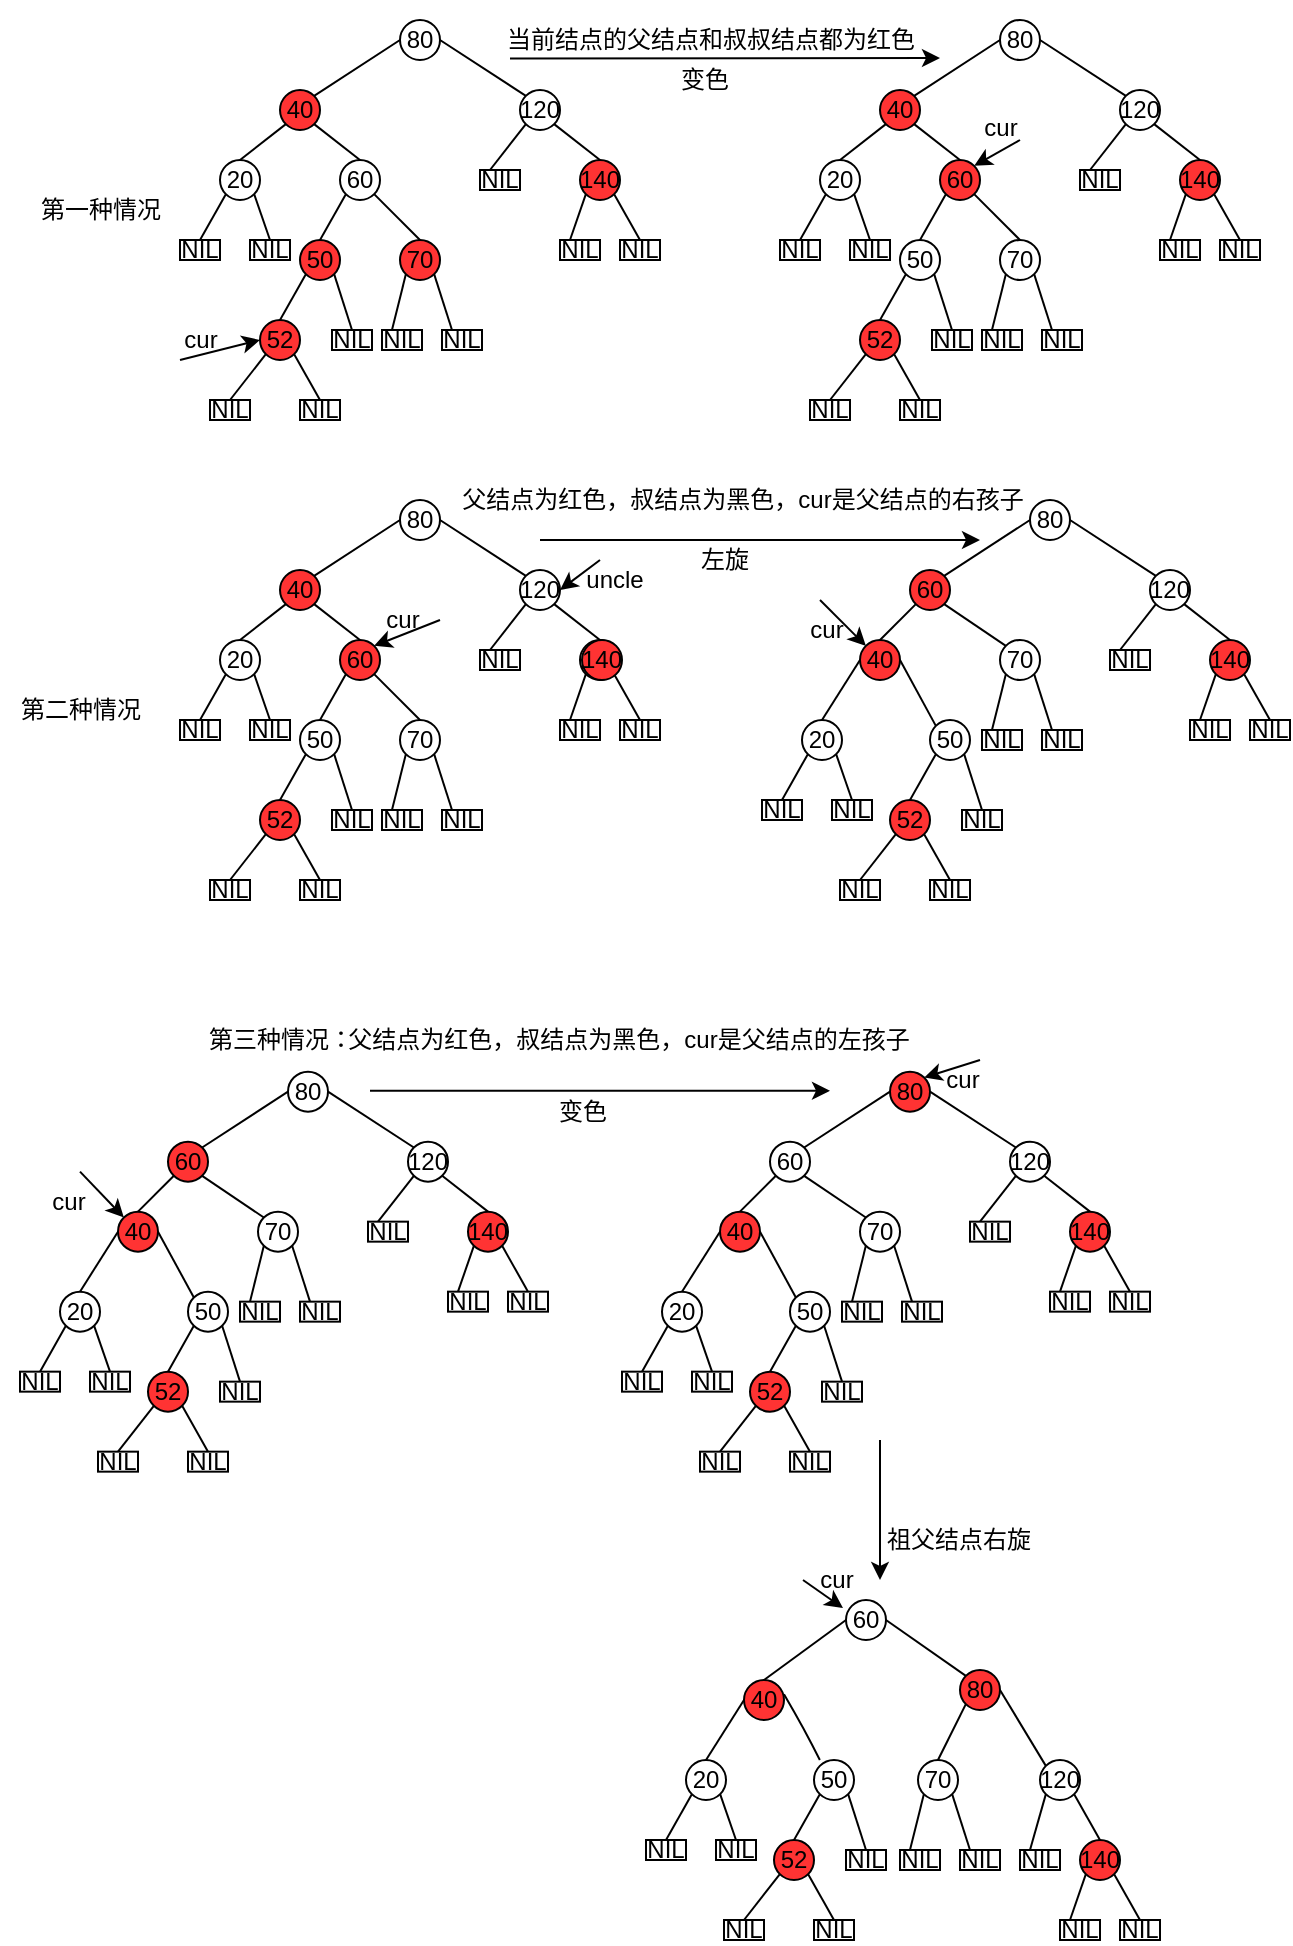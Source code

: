 <mxfile version="12.6.5" type="device"><diagram id="dSjrW_dhtsfgXSlPdKLc" name="第 1 页"><mxGraphModel dx="1053" dy="525" grid="1" gridSize="10" guides="1" tooltips="1" connect="1" arrows="1" fold="1" page="1" pageScale="1" pageWidth="827" pageHeight="1169" math="0" shadow="0"><root><mxCell id="0"/><mxCell id="1" parent="0"/><mxCell id="qsJm1ij4FR5lF7uQDItI-2" value="40" style="ellipse;whiteSpace=wrap;html=1;aspect=fixed;fillColor=#FF3333;" vertex="1" parent="1"><mxGeometry x="140" y="115" width="20" height="20" as="geometry"/></mxCell><mxCell id="qsJm1ij4FR5lF7uQDItI-3" value="120" style="ellipse;whiteSpace=wrap;html=1;aspect=fixed;fillColor=#FFFFFF;" vertex="1" parent="1"><mxGeometry x="260" y="115" width="20" height="20" as="geometry"/></mxCell><mxCell id="qsJm1ij4FR5lF7uQDItI-10" value="70" style="ellipse;whiteSpace=wrap;html=1;aspect=fixed;fillColor=#FF3333;" vertex="1" parent="1"><mxGeometry x="200" y="190" width="20" height="20" as="geometry"/></mxCell><mxCell id="qsJm1ij4FR5lF7uQDItI-11" value="50" style="ellipse;whiteSpace=wrap;html=1;aspect=fixed;fillColor=#FF3333;" vertex="1" parent="1"><mxGeometry x="150" y="190" width="20" height="20" as="geometry"/></mxCell><mxCell id="qsJm1ij4FR5lF7uQDItI-12" value="52" style="ellipse;whiteSpace=wrap;html=1;aspect=fixed;fillColor=#FF3333;" vertex="1" parent="1"><mxGeometry x="130" y="230" width="20" height="20" as="geometry"/></mxCell><mxCell id="qsJm1ij4FR5lF7uQDItI-13" value="" style="endArrow=none;html=1;exitX=1;exitY=0;exitDx=0;exitDy=0;entryX=0;entryY=0.5;entryDx=0;entryDy=0;" edge="1" parent="1" source="qsJm1ij4FR5lF7uQDItI-2" target="qsJm1ij4FR5lF7uQDItI-1"><mxGeometry width="50" height="50" relative="1" as="geometry"><mxPoint x="180" y="140" as="sourcePoint"/><mxPoint x="210" y="100" as="targetPoint"/></mxGeometry></mxCell><mxCell id="qsJm1ij4FR5lF7uQDItI-14" value="" style="endArrow=none;html=1;exitX=1;exitY=0.5;exitDx=0;exitDy=0;entryX=0;entryY=0;entryDx=0;entryDy=0;" edge="1" parent="1" source="qsJm1ij4FR5lF7uQDItI-1" target="qsJm1ij4FR5lF7uQDItI-3"><mxGeometry width="50" height="50" relative="1" as="geometry"><mxPoint x="250" y="140" as="sourcePoint"/><mxPoint x="300" y="90" as="targetPoint"/></mxGeometry></mxCell><mxCell id="qsJm1ij4FR5lF7uQDItI-15" value="" style="endArrow=none;html=1;exitX=0.5;exitY=0;exitDx=0;exitDy=0;entryX=0;entryY=1;entryDx=0;entryDy=0;" edge="1" parent="1" source="qsJm1ij4FR5lF7uQDItI-4" target="qsJm1ij4FR5lF7uQDItI-2"><mxGeometry width="50" height="50" relative="1" as="geometry"><mxPoint x="130" y="180" as="sourcePoint"/><mxPoint x="180" y="130" as="targetPoint"/></mxGeometry></mxCell><mxCell id="qsJm1ij4FR5lF7uQDItI-16" value="" style="endArrow=none;html=1;exitX=1;exitY=1;exitDx=0;exitDy=0;entryX=0.5;entryY=0;entryDx=0;entryDy=0;" edge="1" parent="1" source="qsJm1ij4FR5lF7uQDItI-2" target="qsJm1ij4FR5lF7uQDItI-5"><mxGeometry width="50" height="50" relative="1" as="geometry"><mxPoint x="210" y="200" as="sourcePoint"/><mxPoint x="260" y="150" as="targetPoint"/></mxGeometry></mxCell><mxCell id="qsJm1ij4FR5lF7uQDItI-18" value="" style="endArrow=none;html=1;exitX=0.5;exitY=0;exitDx=0;exitDy=0;entryX=0;entryY=1;entryDx=0;entryDy=0;" edge="1" parent="1" source="qsJm1ij4FR5lF7uQDItI-11" target="qsJm1ij4FR5lF7uQDItI-5"><mxGeometry width="50" height="50" relative="1" as="geometry"><mxPoint x="200" y="200" as="sourcePoint"/><mxPoint x="250" y="150" as="targetPoint"/></mxGeometry></mxCell><mxCell id="qsJm1ij4FR5lF7uQDItI-19" value="" style="endArrow=none;html=1;exitX=1;exitY=1;exitDx=0;exitDy=0;entryX=0.5;entryY=0;entryDx=0;entryDy=0;" edge="1" parent="1" source="qsJm1ij4FR5lF7uQDItI-5" target="qsJm1ij4FR5lF7uQDItI-10"><mxGeometry width="50" height="50" relative="1" as="geometry"><mxPoint x="240" y="220" as="sourcePoint"/><mxPoint x="290" y="170" as="targetPoint"/></mxGeometry></mxCell><mxCell id="qsJm1ij4FR5lF7uQDItI-20" value="" style="endArrow=none;html=1;exitX=0.5;exitY=0;exitDx=0;exitDy=0;entryX=0;entryY=1;entryDx=0;entryDy=0;" edge="1" parent="1" source="qsJm1ij4FR5lF7uQDItI-12" target="qsJm1ij4FR5lF7uQDItI-11"><mxGeometry width="50" height="50" relative="1" as="geometry"><mxPoint x="160" y="280" as="sourcePoint"/><mxPoint x="210" y="230" as="targetPoint"/></mxGeometry></mxCell><mxCell id="qsJm1ij4FR5lF7uQDItI-21" value="" style="endArrow=none;html=1;entryX=1;entryY=1;entryDx=0;entryDy=0;exitX=0.5;exitY=0;exitDx=0;exitDy=0;" edge="1" parent="1" source="qsJm1ij4FR5lF7uQDItI-9" target="qsJm1ij4FR5lF7uQDItI-3"><mxGeometry width="50" height="50" relative="1" as="geometry"><mxPoint x="270" y="230" as="sourcePoint"/><mxPoint x="320" y="180" as="targetPoint"/></mxGeometry></mxCell><mxCell id="qsJm1ij4FR5lF7uQDItI-27" value="" style="endArrow=none;html=1;entryX=0;entryY=1;entryDx=0;entryDy=0;" edge="1" parent="1" target="qsJm1ij4FR5lF7uQDItI-4"><mxGeometry width="50" height="50" relative="1" as="geometry"><mxPoint x="100" y="190" as="sourcePoint"/><mxPoint x="140" y="170" as="targetPoint"/></mxGeometry></mxCell><mxCell id="qsJm1ij4FR5lF7uQDItI-28" value="" style="endArrow=none;html=1;exitX=1;exitY=1;exitDx=0;exitDy=0;entryX=0.5;entryY=0;entryDx=0;entryDy=0;" edge="1" parent="1" source="qsJm1ij4FR5lF7uQDItI-4" target="qsJm1ij4FR5lF7uQDItI-24"><mxGeometry width="50" height="50" relative="1" as="geometry"><mxPoint x="140" y="210" as="sourcePoint"/><mxPoint x="190" y="160" as="targetPoint"/></mxGeometry></mxCell><mxCell id="qsJm1ij4FR5lF7uQDItI-30" value="" style="endArrow=none;html=1;exitX=1;exitY=1;exitDx=0;exitDy=0;entryX=0.5;entryY=0;entryDx=0;entryDy=0;" edge="1" parent="1" source="qsJm1ij4FR5lF7uQDItI-11" target="qsJm1ij4FR5lF7uQDItI-29"><mxGeometry width="50" height="50" relative="1" as="geometry"><mxPoint x="200" y="310" as="sourcePoint"/><mxPoint x="250" y="260" as="targetPoint"/></mxGeometry></mxCell><mxCell id="qsJm1ij4FR5lF7uQDItI-33" value="" style="endArrow=none;html=1;exitX=0.25;exitY=0;exitDx=0;exitDy=0;entryX=0;entryY=1;entryDx=0;entryDy=0;" edge="1" parent="1" source="qsJm1ij4FR5lF7uQDItI-32" target="qsJm1ij4FR5lF7uQDItI-10"><mxGeometry width="50" height="50" relative="1" as="geometry"><mxPoint x="240" y="250" as="sourcePoint"/><mxPoint x="204" y="207" as="targetPoint"/></mxGeometry></mxCell><mxCell id="qsJm1ij4FR5lF7uQDItI-34" value="" style="endArrow=none;html=1;exitX=1;exitY=1;exitDx=0;exitDy=0;entryX=0.25;entryY=0;entryDx=0;entryDy=0;" edge="1" parent="1" source="qsJm1ij4FR5lF7uQDItI-10" target="qsJm1ij4FR5lF7uQDItI-31"><mxGeometry width="50" height="50" relative="1" as="geometry"><mxPoint x="260" y="240" as="sourcePoint"/><mxPoint x="240" y="230" as="targetPoint"/></mxGeometry></mxCell><mxCell id="qsJm1ij4FR5lF7uQDItI-38" value="" style="endArrow=none;html=1;entryX=0;entryY=1;entryDx=0;entryDy=0;exitX=0.25;exitY=0;exitDx=0;exitDy=0;" edge="1" parent="1" source="qsJm1ij4FR5lF7uQDItI-35" target="qsJm1ij4FR5lF7uQDItI-3"><mxGeometry width="50" height="50" relative="1" as="geometry"><mxPoint x="210" y="170" as="sourcePoint"/><mxPoint x="260" y="120" as="targetPoint"/></mxGeometry></mxCell><mxCell id="qsJm1ij4FR5lF7uQDItI-42" value="" style="endArrow=none;html=1;entryX=0;entryY=1;entryDx=0;entryDy=0;exitX=0.25;exitY=0;exitDx=0;exitDy=0;" edge="1" parent="1" source="qsJm1ij4FR5lF7uQDItI-36" target="qsJm1ij4FR5lF7uQDItI-9"><mxGeometry width="50" height="50" relative="1" as="geometry"><mxPoint x="260" y="280" as="sourcePoint"/><mxPoint x="310" y="230" as="targetPoint"/></mxGeometry></mxCell><mxCell id="qsJm1ij4FR5lF7uQDItI-43" value="" style="endArrow=none;html=1;entryX=1;entryY=1;entryDx=0;entryDy=0;exitX=0.5;exitY=0;exitDx=0;exitDy=0;" edge="1" parent="1" source="qsJm1ij4FR5lF7uQDItI-37" target="qsJm1ij4FR5lF7uQDItI-9"><mxGeometry width="50" height="50" relative="1" as="geometry"><mxPoint x="300" y="300" as="sourcePoint"/><mxPoint x="350" y="250" as="targetPoint"/></mxGeometry></mxCell><mxCell id="qsJm1ij4FR5lF7uQDItI-47" value="" style="endArrow=none;html=1;entryX=0;entryY=1;entryDx=0;entryDy=0;exitX=0.5;exitY=0;exitDx=0;exitDy=0;" edge="1" parent="1" source="qsJm1ij4FR5lF7uQDItI-45" target="qsJm1ij4FR5lF7uQDItI-12"><mxGeometry width="50" height="50" relative="1" as="geometry"><mxPoint x="110" y="290" as="sourcePoint"/><mxPoint x="160" y="240" as="targetPoint"/></mxGeometry></mxCell><mxCell id="qsJm1ij4FR5lF7uQDItI-48" value="" style="endArrow=none;html=1;entryX=1;entryY=1;entryDx=0;entryDy=0;exitX=0.5;exitY=0;exitDx=0;exitDy=0;" edge="1" parent="1" source="qsJm1ij4FR5lF7uQDItI-46" target="qsJm1ij4FR5lF7uQDItI-12"><mxGeometry width="50" height="50" relative="1" as="geometry"><mxPoint x="90" y="350" as="sourcePoint"/><mxPoint x="140" y="300" as="targetPoint"/></mxGeometry></mxCell><mxCell id="qsJm1ij4FR5lF7uQDItI-1" value="80" style="ellipse;whiteSpace=wrap;html=1;aspect=fixed;fillColor=#FFFFFF;" vertex="1" parent="1"><mxGeometry x="200" y="80" width="20" height="20" as="geometry"/></mxCell><mxCell id="qsJm1ij4FR5lF7uQDItI-4" value="20" style="ellipse;whiteSpace=wrap;html=1;aspect=fixed;fillColor=#FFFFFF;" vertex="1" parent="1"><mxGeometry x="110" y="150" width="20" height="20" as="geometry"/></mxCell><mxCell id="qsJm1ij4FR5lF7uQDItI-5" value="60" style="ellipse;whiteSpace=wrap;html=1;aspect=fixed;fillColor=#FFFFFF;" vertex="1" parent="1"><mxGeometry x="170" y="150" width="20" height="20" as="geometry"/></mxCell><mxCell id="qsJm1ij4FR5lF7uQDItI-9" value="140" style="ellipse;whiteSpace=wrap;html=1;aspect=fixed;fillColor=#FF3333;" vertex="1" parent="1"><mxGeometry x="290" y="150" width="20" height="20" as="geometry"/></mxCell><mxCell id="qsJm1ij4FR5lF7uQDItI-22" value="NIL" style="rounded=0;whiteSpace=wrap;html=1;fillColor=#FFFFFF;" vertex="1" parent="1"><mxGeometry x="90" y="190" width="20" height="10" as="geometry"/></mxCell><mxCell id="qsJm1ij4FR5lF7uQDItI-24" value="NIL" style="rounded=0;whiteSpace=wrap;html=1;fillColor=#FFFFFF;" vertex="1" parent="1"><mxGeometry x="125" y="190" width="20" height="10" as="geometry"/></mxCell><mxCell id="qsJm1ij4FR5lF7uQDItI-29" value="NIL" style="rounded=0;whiteSpace=wrap;html=1;fillColor=#FFFFFF;" vertex="1" parent="1"><mxGeometry x="166" y="235" width="20" height="10" as="geometry"/></mxCell><mxCell id="qsJm1ij4FR5lF7uQDItI-31" value="NIL" style="rounded=0;whiteSpace=wrap;html=1;fillColor=#FFFFFF;" vertex="1" parent="1"><mxGeometry x="221" y="235" width="20" height="10" as="geometry"/></mxCell><mxCell id="qsJm1ij4FR5lF7uQDItI-32" value="NIL" style="rounded=0;whiteSpace=wrap;html=1;fillColor=#FFFFFF;" vertex="1" parent="1"><mxGeometry x="191" y="235" width="20" height="10" as="geometry"/></mxCell><mxCell id="qsJm1ij4FR5lF7uQDItI-35" value="NIL" style="rounded=0;whiteSpace=wrap;html=1;fillColor=#FFFFFF;" vertex="1" parent="1"><mxGeometry x="240" y="155" width="20" height="10" as="geometry"/></mxCell><mxCell id="qsJm1ij4FR5lF7uQDItI-36" value="NIL" style="rounded=0;whiteSpace=wrap;html=1;fillColor=#FFFFFF;" vertex="1" parent="1"><mxGeometry x="280" y="190" width="20" height="10" as="geometry"/></mxCell><mxCell id="qsJm1ij4FR5lF7uQDItI-37" value="NIL" style="rounded=0;whiteSpace=wrap;html=1;fillColor=#FFFFFF;" vertex="1" parent="1"><mxGeometry x="310" y="190" width="20" height="10" as="geometry"/></mxCell><mxCell id="qsJm1ij4FR5lF7uQDItI-45" value="NIL" style="rounded=0;whiteSpace=wrap;html=1;fillColor=#FFFFFF;" vertex="1" parent="1"><mxGeometry x="105" y="270" width="20" height="10" as="geometry"/></mxCell><mxCell id="qsJm1ij4FR5lF7uQDItI-46" value="NIL" style="rounded=0;whiteSpace=wrap;html=1;fillColor=#FFFFFF;" vertex="1" parent="1"><mxGeometry x="150" y="270" width="20" height="10" as="geometry"/></mxCell><mxCell id="qsJm1ij4FR5lF7uQDItI-50" value="40" style="ellipse;whiteSpace=wrap;html=1;aspect=fixed;fillColor=#FF3333;" vertex="1" parent="1"><mxGeometry x="440" y="115" width="20" height="20" as="geometry"/></mxCell><mxCell id="qsJm1ij4FR5lF7uQDItI-51" value="120" style="ellipse;whiteSpace=wrap;html=1;aspect=fixed;fillColor=#FFFFFF;" vertex="1" parent="1"><mxGeometry x="560" y="115" width="20" height="20" as="geometry"/></mxCell><mxCell id="qsJm1ij4FR5lF7uQDItI-52" value="70" style="ellipse;whiteSpace=wrap;html=1;aspect=fixed;fillColor=#FFFFFF;" vertex="1" parent="1"><mxGeometry x="500" y="190" width="20" height="20" as="geometry"/></mxCell><mxCell id="qsJm1ij4FR5lF7uQDItI-53" value="50" style="ellipse;whiteSpace=wrap;html=1;aspect=fixed;fillColor=#FFFFFF;" vertex="1" parent="1"><mxGeometry x="450" y="190" width="20" height="20" as="geometry"/></mxCell><mxCell id="qsJm1ij4FR5lF7uQDItI-54" value="52" style="ellipse;whiteSpace=wrap;html=1;aspect=fixed;fillColor=#FF3333;" vertex="1" parent="1"><mxGeometry x="430" y="230" width="20" height="20" as="geometry"/></mxCell><mxCell id="qsJm1ij4FR5lF7uQDItI-55" value="" style="endArrow=none;html=1;exitX=1;exitY=0;exitDx=0;exitDy=0;entryX=0;entryY=0.5;entryDx=0;entryDy=0;" edge="1" parent="1" source="qsJm1ij4FR5lF7uQDItI-50" target="qsJm1ij4FR5lF7uQDItI-73"><mxGeometry width="50" height="50" relative="1" as="geometry"><mxPoint x="480" y="140" as="sourcePoint"/><mxPoint x="510" y="100" as="targetPoint"/></mxGeometry></mxCell><mxCell id="qsJm1ij4FR5lF7uQDItI-56" value="" style="endArrow=none;html=1;exitX=1;exitY=0.5;exitDx=0;exitDy=0;entryX=0;entryY=0;entryDx=0;entryDy=0;" edge="1" parent="1" source="qsJm1ij4FR5lF7uQDItI-73" target="qsJm1ij4FR5lF7uQDItI-51"><mxGeometry width="50" height="50" relative="1" as="geometry"><mxPoint x="550" y="140" as="sourcePoint"/><mxPoint x="600" y="90" as="targetPoint"/></mxGeometry></mxCell><mxCell id="qsJm1ij4FR5lF7uQDItI-57" value="" style="endArrow=none;html=1;exitX=0.5;exitY=0;exitDx=0;exitDy=0;entryX=0;entryY=1;entryDx=0;entryDy=0;" edge="1" parent="1" source="qsJm1ij4FR5lF7uQDItI-74" target="qsJm1ij4FR5lF7uQDItI-50"><mxGeometry width="50" height="50" relative="1" as="geometry"><mxPoint x="430" y="180" as="sourcePoint"/><mxPoint x="480" y="130" as="targetPoint"/></mxGeometry></mxCell><mxCell id="qsJm1ij4FR5lF7uQDItI-58" value="" style="endArrow=none;html=1;exitX=1;exitY=1;exitDx=0;exitDy=0;entryX=0.5;entryY=0;entryDx=0;entryDy=0;" edge="1" parent="1" source="qsJm1ij4FR5lF7uQDItI-50" target="qsJm1ij4FR5lF7uQDItI-75"><mxGeometry width="50" height="50" relative="1" as="geometry"><mxPoint x="510" y="200" as="sourcePoint"/><mxPoint x="560" y="150" as="targetPoint"/></mxGeometry></mxCell><mxCell id="qsJm1ij4FR5lF7uQDItI-59" value="" style="endArrow=none;html=1;exitX=0.5;exitY=0;exitDx=0;exitDy=0;entryX=0;entryY=1;entryDx=0;entryDy=0;" edge="1" parent="1" source="qsJm1ij4FR5lF7uQDItI-53" target="qsJm1ij4FR5lF7uQDItI-75"><mxGeometry width="50" height="50" relative="1" as="geometry"><mxPoint x="500" y="200" as="sourcePoint"/><mxPoint x="550" y="150" as="targetPoint"/></mxGeometry></mxCell><mxCell id="qsJm1ij4FR5lF7uQDItI-60" value="" style="endArrow=none;html=1;exitX=1;exitY=1;exitDx=0;exitDy=0;entryX=0.5;entryY=0;entryDx=0;entryDy=0;" edge="1" parent="1" source="qsJm1ij4FR5lF7uQDItI-75" target="qsJm1ij4FR5lF7uQDItI-52"><mxGeometry width="50" height="50" relative="1" as="geometry"><mxPoint x="540" y="220" as="sourcePoint"/><mxPoint x="590" y="170" as="targetPoint"/></mxGeometry></mxCell><mxCell id="qsJm1ij4FR5lF7uQDItI-61" value="" style="endArrow=none;html=1;exitX=0.5;exitY=0;exitDx=0;exitDy=0;entryX=0;entryY=1;entryDx=0;entryDy=0;" edge="1" parent="1" source="qsJm1ij4FR5lF7uQDItI-54" target="qsJm1ij4FR5lF7uQDItI-53"><mxGeometry width="50" height="50" relative="1" as="geometry"><mxPoint x="460" y="280" as="sourcePoint"/><mxPoint x="510" y="230" as="targetPoint"/></mxGeometry></mxCell><mxCell id="qsJm1ij4FR5lF7uQDItI-62" value="" style="endArrow=none;html=1;entryX=1;entryY=1;entryDx=0;entryDy=0;exitX=0.5;exitY=0;exitDx=0;exitDy=0;" edge="1" parent="1" source="qsJm1ij4FR5lF7uQDItI-76" target="qsJm1ij4FR5lF7uQDItI-51"><mxGeometry width="50" height="50" relative="1" as="geometry"><mxPoint x="570" y="230" as="sourcePoint"/><mxPoint x="620" y="180" as="targetPoint"/></mxGeometry></mxCell><mxCell id="qsJm1ij4FR5lF7uQDItI-63" value="" style="endArrow=none;html=1;entryX=0;entryY=1;entryDx=0;entryDy=0;" edge="1" parent="1" target="qsJm1ij4FR5lF7uQDItI-74"><mxGeometry width="50" height="50" relative="1" as="geometry"><mxPoint x="400.0" y="190" as="sourcePoint"/><mxPoint x="440" y="170" as="targetPoint"/></mxGeometry></mxCell><mxCell id="qsJm1ij4FR5lF7uQDItI-64" value="" style="endArrow=none;html=1;exitX=1;exitY=1;exitDx=0;exitDy=0;entryX=0.5;entryY=0;entryDx=0;entryDy=0;" edge="1" parent="1" source="qsJm1ij4FR5lF7uQDItI-74" target="qsJm1ij4FR5lF7uQDItI-78"><mxGeometry width="50" height="50" relative="1" as="geometry"><mxPoint x="440" y="210" as="sourcePoint"/><mxPoint x="490" y="160" as="targetPoint"/></mxGeometry></mxCell><mxCell id="qsJm1ij4FR5lF7uQDItI-65" value="" style="endArrow=none;html=1;exitX=1;exitY=1;exitDx=0;exitDy=0;entryX=0.5;entryY=0;entryDx=0;entryDy=0;" edge="1" parent="1" source="qsJm1ij4FR5lF7uQDItI-53" target="qsJm1ij4FR5lF7uQDItI-79"><mxGeometry width="50" height="50" relative="1" as="geometry"><mxPoint x="500" y="310" as="sourcePoint"/><mxPoint x="550" y="260" as="targetPoint"/></mxGeometry></mxCell><mxCell id="qsJm1ij4FR5lF7uQDItI-66" value="" style="endArrow=none;html=1;exitX=0.25;exitY=0;exitDx=0;exitDy=0;entryX=0;entryY=1;entryDx=0;entryDy=0;" edge="1" parent="1" source="qsJm1ij4FR5lF7uQDItI-81" target="qsJm1ij4FR5lF7uQDItI-52"><mxGeometry width="50" height="50" relative="1" as="geometry"><mxPoint x="540" y="250" as="sourcePoint"/><mxPoint x="504" y="207" as="targetPoint"/></mxGeometry></mxCell><mxCell id="qsJm1ij4FR5lF7uQDItI-67" value="" style="endArrow=none;html=1;exitX=1;exitY=1;exitDx=0;exitDy=0;entryX=0.25;entryY=0;entryDx=0;entryDy=0;" edge="1" parent="1" source="qsJm1ij4FR5lF7uQDItI-52" target="qsJm1ij4FR5lF7uQDItI-80"><mxGeometry width="50" height="50" relative="1" as="geometry"><mxPoint x="560" y="240" as="sourcePoint"/><mxPoint x="540" y="230" as="targetPoint"/></mxGeometry></mxCell><mxCell id="qsJm1ij4FR5lF7uQDItI-68" value="" style="endArrow=none;html=1;entryX=0;entryY=1;entryDx=0;entryDy=0;exitX=0.25;exitY=0;exitDx=0;exitDy=0;" edge="1" parent="1" source="qsJm1ij4FR5lF7uQDItI-82" target="qsJm1ij4FR5lF7uQDItI-51"><mxGeometry width="50" height="50" relative="1" as="geometry"><mxPoint x="510" y="170" as="sourcePoint"/><mxPoint x="560" y="120" as="targetPoint"/></mxGeometry></mxCell><mxCell id="qsJm1ij4FR5lF7uQDItI-69" value="" style="endArrow=none;html=1;entryX=0;entryY=1;entryDx=0;entryDy=0;exitX=0.25;exitY=0;exitDx=0;exitDy=0;" edge="1" parent="1" source="qsJm1ij4FR5lF7uQDItI-83" target="qsJm1ij4FR5lF7uQDItI-76"><mxGeometry width="50" height="50" relative="1" as="geometry"><mxPoint x="560" y="280" as="sourcePoint"/><mxPoint x="610" y="230" as="targetPoint"/></mxGeometry></mxCell><mxCell id="qsJm1ij4FR5lF7uQDItI-70" value="" style="endArrow=none;html=1;entryX=1;entryY=1;entryDx=0;entryDy=0;exitX=0.5;exitY=0;exitDx=0;exitDy=0;" edge="1" parent="1" source="qsJm1ij4FR5lF7uQDItI-84" target="qsJm1ij4FR5lF7uQDItI-76"><mxGeometry width="50" height="50" relative="1" as="geometry"><mxPoint x="600" y="300" as="sourcePoint"/><mxPoint x="650" y="250" as="targetPoint"/></mxGeometry></mxCell><mxCell id="qsJm1ij4FR5lF7uQDItI-71" value="" style="endArrow=none;html=1;entryX=0;entryY=1;entryDx=0;entryDy=0;exitX=0.5;exitY=0;exitDx=0;exitDy=0;" edge="1" parent="1" source="qsJm1ij4FR5lF7uQDItI-85" target="qsJm1ij4FR5lF7uQDItI-54"><mxGeometry width="50" height="50" relative="1" as="geometry"><mxPoint x="410" y="290" as="sourcePoint"/><mxPoint x="460" y="240" as="targetPoint"/></mxGeometry></mxCell><mxCell id="qsJm1ij4FR5lF7uQDItI-72" value="" style="endArrow=none;html=1;entryX=1;entryY=1;entryDx=0;entryDy=0;exitX=0.5;exitY=0;exitDx=0;exitDy=0;" edge="1" parent="1" source="qsJm1ij4FR5lF7uQDItI-86" target="qsJm1ij4FR5lF7uQDItI-54"><mxGeometry width="50" height="50" relative="1" as="geometry"><mxPoint x="390" y="350" as="sourcePoint"/><mxPoint x="440" y="300" as="targetPoint"/></mxGeometry></mxCell><mxCell id="qsJm1ij4FR5lF7uQDItI-73" value="80" style="ellipse;whiteSpace=wrap;html=1;aspect=fixed;fillColor=#FFFFFF;" vertex="1" parent="1"><mxGeometry x="500" y="80" width="20" height="20" as="geometry"/></mxCell><mxCell id="qsJm1ij4FR5lF7uQDItI-74" value="20" style="ellipse;whiteSpace=wrap;html=1;aspect=fixed;fillColor=#FFFFFF;" vertex="1" parent="1"><mxGeometry x="410" y="150" width="20" height="20" as="geometry"/></mxCell><mxCell id="qsJm1ij4FR5lF7uQDItI-75" value="60" style="ellipse;whiteSpace=wrap;html=1;aspect=fixed;fillColor=#FF3333;" vertex="1" parent="1"><mxGeometry x="470" y="150" width="20" height="20" as="geometry"/></mxCell><mxCell id="qsJm1ij4FR5lF7uQDItI-76" value="140" style="ellipse;whiteSpace=wrap;html=1;aspect=fixed;fillColor=#FF3333;" vertex="1" parent="1"><mxGeometry x="590" y="150" width="20" height="20" as="geometry"/></mxCell><mxCell id="qsJm1ij4FR5lF7uQDItI-77" value="NIL" style="rounded=0;whiteSpace=wrap;html=1;fillColor=#FFFFFF;" vertex="1" parent="1"><mxGeometry x="390" y="190" width="20" height="10" as="geometry"/></mxCell><mxCell id="qsJm1ij4FR5lF7uQDItI-78" value="NIL" style="rounded=0;whiteSpace=wrap;html=1;fillColor=#FFFFFF;" vertex="1" parent="1"><mxGeometry x="425" y="190" width="20" height="10" as="geometry"/></mxCell><mxCell id="qsJm1ij4FR5lF7uQDItI-79" value="NIL" style="rounded=0;whiteSpace=wrap;html=1;fillColor=#FFFFFF;" vertex="1" parent="1"><mxGeometry x="466" y="235" width="20" height="10" as="geometry"/></mxCell><mxCell id="qsJm1ij4FR5lF7uQDItI-80" value="NIL" style="rounded=0;whiteSpace=wrap;html=1;fillColor=#FFFFFF;" vertex="1" parent="1"><mxGeometry x="521" y="235" width="20" height="10" as="geometry"/></mxCell><mxCell id="qsJm1ij4FR5lF7uQDItI-81" value="NIL" style="rounded=0;whiteSpace=wrap;html=1;fillColor=#FFFFFF;" vertex="1" parent="1"><mxGeometry x="491" y="235" width="20" height="10" as="geometry"/></mxCell><mxCell id="qsJm1ij4FR5lF7uQDItI-82" value="NIL" style="rounded=0;whiteSpace=wrap;html=1;fillColor=#FFFFFF;" vertex="1" parent="1"><mxGeometry x="540" y="155" width="20" height="10" as="geometry"/></mxCell><mxCell id="qsJm1ij4FR5lF7uQDItI-83" value="NIL" style="rounded=0;whiteSpace=wrap;html=1;fillColor=#FFFFFF;" vertex="1" parent="1"><mxGeometry x="580" y="190" width="20" height="10" as="geometry"/></mxCell><mxCell id="qsJm1ij4FR5lF7uQDItI-84" value="NIL" style="rounded=0;whiteSpace=wrap;html=1;fillColor=#FFFFFF;" vertex="1" parent="1"><mxGeometry x="610" y="190" width="20" height="10" as="geometry"/></mxCell><mxCell id="qsJm1ij4FR5lF7uQDItI-85" value="NIL" style="rounded=0;whiteSpace=wrap;html=1;fillColor=#FFFFFF;" vertex="1" parent="1"><mxGeometry x="405" y="270" width="20" height="10" as="geometry"/></mxCell><mxCell id="qsJm1ij4FR5lF7uQDItI-86" value="NIL" style="rounded=0;whiteSpace=wrap;html=1;fillColor=#FFFFFF;" vertex="1" parent="1"><mxGeometry x="450" y="270" width="20" height="10" as="geometry"/></mxCell><mxCell id="qsJm1ij4FR5lF7uQDItI-87" value="40" style="ellipse;whiteSpace=wrap;html=1;aspect=fixed;fillColor=#FF3333;" vertex="1" parent="1"><mxGeometry x="140" y="355" width="20" height="20" as="geometry"/></mxCell><mxCell id="qsJm1ij4FR5lF7uQDItI-88" value="120" style="ellipse;whiteSpace=wrap;html=1;aspect=fixed;fillColor=#FFFFFF;" vertex="1" parent="1"><mxGeometry x="260" y="355" width="20" height="20" as="geometry"/></mxCell><mxCell id="qsJm1ij4FR5lF7uQDItI-89" value="70" style="ellipse;whiteSpace=wrap;html=1;aspect=fixed;fillColor=#FFFFFF;" vertex="1" parent="1"><mxGeometry x="200" y="430" width="20" height="20" as="geometry"/></mxCell><mxCell id="qsJm1ij4FR5lF7uQDItI-90" value="50" style="ellipse;whiteSpace=wrap;html=1;aspect=fixed;fillColor=#FFFFFF;" vertex="1" parent="1"><mxGeometry x="150" y="430" width="20" height="20" as="geometry"/></mxCell><mxCell id="qsJm1ij4FR5lF7uQDItI-91" value="52" style="ellipse;whiteSpace=wrap;html=1;aspect=fixed;fillColor=#FF3333;" vertex="1" parent="1"><mxGeometry x="130" y="470" width="20" height="20" as="geometry"/></mxCell><mxCell id="qsJm1ij4FR5lF7uQDItI-92" value="" style="endArrow=none;html=1;exitX=1;exitY=0;exitDx=0;exitDy=0;entryX=0;entryY=0.5;entryDx=0;entryDy=0;" edge="1" parent="1" source="qsJm1ij4FR5lF7uQDItI-87" target="qsJm1ij4FR5lF7uQDItI-110"><mxGeometry width="50" height="50" relative="1" as="geometry"><mxPoint x="180" y="380" as="sourcePoint"/><mxPoint x="210" y="340" as="targetPoint"/></mxGeometry></mxCell><mxCell id="qsJm1ij4FR5lF7uQDItI-93" value="" style="endArrow=none;html=1;exitX=1;exitY=0.5;exitDx=0;exitDy=0;entryX=0;entryY=0;entryDx=0;entryDy=0;" edge="1" parent="1" source="qsJm1ij4FR5lF7uQDItI-110" target="qsJm1ij4FR5lF7uQDItI-88"><mxGeometry width="50" height="50" relative="1" as="geometry"><mxPoint x="250" y="380" as="sourcePoint"/><mxPoint x="300" y="330" as="targetPoint"/></mxGeometry></mxCell><mxCell id="qsJm1ij4FR5lF7uQDItI-94" value="" style="endArrow=none;html=1;exitX=0.5;exitY=0;exitDx=0;exitDy=0;entryX=0;entryY=1;entryDx=0;entryDy=0;" edge="1" parent="1" source="qsJm1ij4FR5lF7uQDItI-111" target="qsJm1ij4FR5lF7uQDItI-87"><mxGeometry width="50" height="50" relative="1" as="geometry"><mxPoint x="130" y="420" as="sourcePoint"/><mxPoint x="180" y="370" as="targetPoint"/></mxGeometry></mxCell><mxCell id="qsJm1ij4FR5lF7uQDItI-95" value="" style="endArrow=none;html=1;exitX=1;exitY=1;exitDx=0;exitDy=0;entryX=0.5;entryY=0;entryDx=0;entryDy=0;" edge="1" parent="1" source="qsJm1ij4FR5lF7uQDItI-87" target="qsJm1ij4FR5lF7uQDItI-112"><mxGeometry width="50" height="50" relative="1" as="geometry"><mxPoint x="210" y="440" as="sourcePoint"/><mxPoint x="260" y="390" as="targetPoint"/></mxGeometry></mxCell><mxCell id="qsJm1ij4FR5lF7uQDItI-96" value="" style="endArrow=none;html=1;exitX=0.5;exitY=0;exitDx=0;exitDy=0;entryX=0;entryY=1;entryDx=0;entryDy=0;" edge="1" parent="1" source="qsJm1ij4FR5lF7uQDItI-90" target="qsJm1ij4FR5lF7uQDItI-112"><mxGeometry width="50" height="50" relative="1" as="geometry"><mxPoint x="200" y="440" as="sourcePoint"/><mxPoint x="250" y="390" as="targetPoint"/></mxGeometry></mxCell><mxCell id="qsJm1ij4FR5lF7uQDItI-97" value="" style="endArrow=none;html=1;exitX=1;exitY=1;exitDx=0;exitDy=0;entryX=0.5;entryY=0;entryDx=0;entryDy=0;" edge="1" parent="1" source="qsJm1ij4FR5lF7uQDItI-112" target="qsJm1ij4FR5lF7uQDItI-89"><mxGeometry width="50" height="50" relative="1" as="geometry"><mxPoint x="240" y="460" as="sourcePoint"/><mxPoint x="290" y="410" as="targetPoint"/></mxGeometry></mxCell><mxCell id="qsJm1ij4FR5lF7uQDItI-98" value="" style="endArrow=none;html=1;exitX=0.5;exitY=0;exitDx=0;exitDy=0;entryX=0;entryY=1;entryDx=0;entryDy=0;" edge="1" parent="1" source="qsJm1ij4FR5lF7uQDItI-91" target="qsJm1ij4FR5lF7uQDItI-90"><mxGeometry width="50" height="50" relative="1" as="geometry"><mxPoint x="160" y="520" as="sourcePoint"/><mxPoint x="210" y="470" as="targetPoint"/></mxGeometry></mxCell><mxCell id="qsJm1ij4FR5lF7uQDItI-99" value="" style="endArrow=none;html=1;entryX=1;entryY=1;entryDx=0;entryDy=0;exitX=0.5;exitY=0;exitDx=0;exitDy=0;" edge="1" parent="1" source="qsJm1ij4FR5lF7uQDItI-113" target="qsJm1ij4FR5lF7uQDItI-88"><mxGeometry width="50" height="50" relative="1" as="geometry"><mxPoint x="270" y="470" as="sourcePoint"/><mxPoint x="320" y="420" as="targetPoint"/></mxGeometry></mxCell><mxCell id="qsJm1ij4FR5lF7uQDItI-100" value="" style="endArrow=none;html=1;entryX=0;entryY=1;entryDx=0;entryDy=0;" edge="1" parent="1" target="qsJm1ij4FR5lF7uQDItI-111"><mxGeometry width="50" height="50" relative="1" as="geometry"><mxPoint x="100" y="430" as="sourcePoint"/><mxPoint x="140" y="410" as="targetPoint"/></mxGeometry></mxCell><mxCell id="qsJm1ij4FR5lF7uQDItI-101" value="" style="endArrow=none;html=1;exitX=1;exitY=1;exitDx=0;exitDy=0;entryX=0.5;entryY=0;entryDx=0;entryDy=0;" edge="1" parent="1" source="qsJm1ij4FR5lF7uQDItI-111" target="qsJm1ij4FR5lF7uQDItI-115"><mxGeometry width="50" height="50" relative="1" as="geometry"><mxPoint x="140" y="450" as="sourcePoint"/><mxPoint x="190" y="400" as="targetPoint"/></mxGeometry></mxCell><mxCell id="qsJm1ij4FR5lF7uQDItI-102" value="" style="endArrow=none;html=1;exitX=1;exitY=1;exitDx=0;exitDy=0;entryX=0.5;entryY=0;entryDx=0;entryDy=0;" edge="1" parent="1" source="qsJm1ij4FR5lF7uQDItI-90" target="qsJm1ij4FR5lF7uQDItI-116"><mxGeometry width="50" height="50" relative="1" as="geometry"><mxPoint x="200" y="550" as="sourcePoint"/><mxPoint x="250" y="500" as="targetPoint"/></mxGeometry></mxCell><mxCell id="qsJm1ij4FR5lF7uQDItI-103" value="" style="endArrow=none;html=1;exitX=0.25;exitY=0;exitDx=0;exitDy=0;entryX=0;entryY=1;entryDx=0;entryDy=0;" edge="1" parent="1" source="qsJm1ij4FR5lF7uQDItI-118" target="qsJm1ij4FR5lF7uQDItI-89"><mxGeometry width="50" height="50" relative="1" as="geometry"><mxPoint x="240" y="490" as="sourcePoint"/><mxPoint x="204" y="447" as="targetPoint"/></mxGeometry></mxCell><mxCell id="qsJm1ij4FR5lF7uQDItI-104" value="" style="endArrow=none;html=1;exitX=1;exitY=1;exitDx=0;exitDy=0;entryX=0.25;entryY=0;entryDx=0;entryDy=0;" edge="1" parent="1" source="qsJm1ij4FR5lF7uQDItI-89" target="qsJm1ij4FR5lF7uQDItI-117"><mxGeometry width="50" height="50" relative="1" as="geometry"><mxPoint x="260" y="480" as="sourcePoint"/><mxPoint x="240" y="470" as="targetPoint"/></mxGeometry></mxCell><mxCell id="qsJm1ij4FR5lF7uQDItI-105" value="" style="endArrow=none;html=1;entryX=0;entryY=1;entryDx=0;entryDy=0;exitX=0.25;exitY=0;exitDx=0;exitDy=0;" edge="1" parent="1" source="qsJm1ij4FR5lF7uQDItI-119" target="qsJm1ij4FR5lF7uQDItI-88"><mxGeometry width="50" height="50" relative="1" as="geometry"><mxPoint x="210" y="410" as="sourcePoint"/><mxPoint x="260" y="360" as="targetPoint"/></mxGeometry></mxCell><mxCell id="qsJm1ij4FR5lF7uQDItI-106" value="" style="endArrow=none;html=1;entryX=0;entryY=1;entryDx=0;entryDy=0;exitX=0.25;exitY=0;exitDx=0;exitDy=0;" edge="1" parent="1" source="qsJm1ij4FR5lF7uQDItI-120" target="qsJm1ij4FR5lF7uQDItI-113"><mxGeometry width="50" height="50" relative="1" as="geometry"><mxPoint x="260" y="520" as="sourcePoint"/><mxPoint x="310" y="470" as="targetPoint"/></mxGeometry></mxCell><mxCell id="qsJm1ij4FR5lF7uQDItI-107" value="" style="endArrow=none;html=1;entryX=1;entryY=1;entryDx=0;entryDy=0;exitX=0.5;exitY=0;exitDx=0;exitDy=0;" edge="1" parent="1" source="qsJm1ij4FR5lF7uQDItI-121" target="qsJm1ij4FR5lF7uQDItI-113"><mxGeometry width="50" height="50" relative="1" as="geometry"><mxPoint x="300" y="540" as="sourcePoint"/><mxPoint x="350" y="490" as="targetPoint"/></mxGeometry></mxCell><mxCell id="qsJm1ij4FR5lF7uQDItI-108" value="" style="endArrow=none;html=1;entryX=0;entryY=1;entryDx=0;entryDy=0;exitX=0.5;exitY=0;exitDx=0;exitDy=0;" edge="1" parent="1" source="qsJm1ij4FR5lF7uQDItI-122" target="qsJm1ij4FR5lF7uQDItI-91"><mxGeometry width="50" height="50" relative="1" as="geometry"><mxPoint x="110" y="530" as="sourcePoint"/><mxPoint x="160" y="480" as="targetPoint"/></mxGeometry></mxCell><mxCell id="qsJm1ij4FR5lF7uQDItI-109" value="" style="endArrow=none;html=1;entryX=1;entryY=1;entryDx=0;entryDy=0;exitX=0.5;exitY=0;exitDx=0;exitDy=0;" edge="1" parent="1" source="qsJm1ij4FR5lF7uQDItI-123" target="qsJm1ij4FR5lF7uQDItI-91"><mxGeometry width="50" height="50" relative="1" as="geometry"><mxPoint x="90" y="590" as="sourcePoint"/><mxPoint x="140" y="540" as="targetPoint"/></mxGeometry></mxCell><mxCell id="qsJm1ij4FR5lF7uQDItI-110" value="80" style="ellipse;whiteSpace=wrap;html=1;aspect=fixed;fillColor=#FFFFFF;" vertex="1" parent="1"><mxGeometry x="200" y="320" width="20" height="20" as="geometry"/></mxCell><mxCell id="qsJm1ij4FR5lF7uQDItI-111" value="20" style="ellipse;whiteSpace=wrap;html=1;aspect=fixed;fillColor=#FFFFFF;" vertex="1" parent="1"><mxGeometry x="110" y="390" width="20" height="20" as="geometry"/></mxCell><mxCell id="qsJm1ij4FR5lF7uQDItI-112" value="60" style="ellipse;whiteSpace=wrap;html=1;aspect=fixed;fillColor=#FF3333;" vertex="1" parent="1"><mxGeometry x="170" y="390" width="20" height="20" as="geometry"/></mxCell><mxCell id="qsJm1ij4FR5lF7uQDItI-113" value="140" style="ellipse;whiteSpace=wrap;html=1;aspect=fixed;fillColor=#FFFFFF;" vertex="1" parent="1"><mxGeometry x="290" y="390" width="20" height="20" as="geometry"/></mxCell><mxCell id="qsJm1ij4FR5lF7uQDItI-114" value="NIL" style="rounded=0;whiteSpace=wrap;html=1;fillColor=#FFFFFF;" vertex="1" parent="1"><mxGeometry x="90" y="430" width="20" height="10" as="geometry"/></mxCell><mxCell id="qsJm1ij4FR5lF7uQDItI-115" value="NIL" style="rounded=0;whiteSpace=wrap;html=1;fillColor=#FFFFFF;" vertex="1" parent="1"><mxGeometry x="125" y="430" width="20" height="10" as="geometry"/></mxCell><mxCell id="qsJm1ij4FR5lF7uQDItI-116" value="NIL" style="rounded=0;whiteSpace=wrap;html=1;fillColor=#FFFFFF;" vertex="1" parent="1"><mxGeometry x="166" y="475" width="20" height="10" as="geometry"/></mxCell><mxCell id="qsJm1ij4FR5lF7uQDItI-117" value="NIL" style="rounded=0;whiteSpace=wrap;html=1;fillColor=#FFFFFF;" vertex="1" parent="1"><mxGeometry x="221" y="475" width="20" height="10" as="geometry"/></mxCell><mxCell id="qsJm1ij4FR5lF7uQDItI-118" value="NIL" style="rounded=0;whiteSpace=wrap;html=1;fillColor=#FFFFFF;" vertex="1" parent="1"><mxGeometry x="191" y="475" width="20" height="10" as="geometry"/></mxCell><mxCell id="qsJm1ij4FR5lF7uQDItI-119" value="NIL" style="rounded=0;whiteSpace=wrap;html=1;fillColor=#FFFFFF;" vertex="1" parent="1"><mxGeometry x="240" y="395" width="20" height="10" as="geometry"/></mxCell><mxCell id="qsJm1ij4FR5lF7uQDItI-120" value="NIL" style="rounded=0;whiteSpace=wrap;html=1;fillColor=#FFFFFF;" vertex="1" parent="1"><mxGeometry x="280" y="430" width="20" height="10" as="geometry"/></mxCell><mxCell id="qsJm1ij4FR5lF7uQDItI-121" value="NIL" style="rounded=0;whiteSpace=wrap;html=1;fillColor=#FFFFFF;" vertex="1" parent="1"><mxGeometry x="310" y="430" width="20" height="10" as="geometry"/></mxCell><mxCell id="qsJm1ij4FR5lF7uQDItI-122" value="NIL" style="rounded=0;whiteSpace=wrap;html=1;fillColor=#FFFFFF;" vertex="1" parent="1"><mxGeometry x="105" y="510" width="20" height="10" as="geometry"/></mxCell><mxCell id="qsJm1ij4FR5lF7uQDItI-123" value="NIL" style="rounded=0;whiteSpace=wrap;html=1;fillColor=#FFFFFF;" vertex="1" parent="1"><mxGeometry x="150" y="510" width="20" height="10" as="geometry"/></mxCell><mxCell id="qsJm1ij4FR5lF7uQDItI-124" value="&lt;div style=&quot;color: rgb(212 , 212 , 212) ; background-color: rgb(30 , 30 , 30) ; font-family: &amp;#34;consolas&amp;#34; , &amp;#34;courier new&amp;#34; , monospace ; font-size: 14px ; line-height: 19px ; white-space: pre&quot;&gt;&lt;br&gt;&lt;/div&gt;" style="text;html=1;align=center;verticalAlign=middle;resizable=0;points=[];autosize=1;" vertex="1" parent="1"><mxGeometry x="351" y="70" width="20" height="20" as="geometry"/></mxCell><mxCell id="qsJm1ij4FR5lF7uQDItI-125" value="" style="endArrow=classic;html=1;" edge="1" parent="1"><mxGeometry width="50" height="50" relative="1" as="geometry"><mxPoint x="255" y="99.31" as="sourcePoint"/><mxPoint x="470" y="99" as="targetPoint"/></mxGeometry></mxCell><mxCell id="qsJm1ij4FR5lF7uQDItI-126" value="当前结点的父结点和叔叔结点都为红色" style="text;html=1;align=center;verticalAlign=middle;resizable=0;points=[];autosize=1;" vertex="1" parent="1"><mxGeometry x="245" y="80" width="220" height="20" as="geometry"/></mxCell><mxCell id="qsJm1ij4FR5lF7uQDItI-128" value="60" style="ellipse;whiteSpace=wrap;html=1;aspect=fixed;fillColor=#FF3333;" vertex="1" parent="1"><mxGeometry x="455" y="355" width="20" height="20" as="geometry"/></mxCell><mxCell id="qsJm1ij4FR5lF7uQDItI-129" value="120" style="ellipse;whiteSpace=wrap;html=1;aspect=fixed;fillColor=#FFFFFF;" vertex="1" parent="1"><mxGeometry x="575" y="355" width="20" height="20" as="geometry"/></mxCell><mxCell id="qsJm1ij4FR5lF7uQDItI-130" value="70" style="ellipse;whiteSpace=wrap;html=1;aspect=fixed;fillColor=#FFFFFF;" vertex="1" parent="1"><mxGeometry x="500" y="390" width="20" height="20" as="geometry"/></mxCell><mxCell id="qsJm1ij4FR5lF7uQDItI-131" value="50" style="ellipse;whiteSpace=wrap;html=1;aspect=fixed;fillColor=#FFFFFF;" vertex="1" parent="1"><mxGeometry x="465" y="430" width="20" height="20" as="geometry"/></mxCell><mxCell id="qsJm1ij4FR5lF7uQDItI-132" value="52" style="ellipse;whiteSpace=wrap;html=1;aspect=fixed;fillColor=#FF3333;" vertex="1" parent="1"><mxGeometry x="445" y="470" width="20" height="20" as="geometry"/></mxCell><mxCell id="qsJm1ij4FR5lF7uQDItI-133" value="" style="endArrow=none;html=1;exitX=1;exitY=0;exitDx=0;exitDy=0;entryX=0;entryY=0.5;entryDx=0;entryDy=0;" edge="1" parent="1" source="qsJm1ij4FR5lF7uQDItI-128" target="qsJm1ij4FR5lF7uQDItI-151"><mxGeometry width="50" height="50" relative="1" as="geometry"><mxPoint x="495" y="380" as="sourcePoint"/><mxPoint x="525" y="340" as="targetPoint"/></mxGeometry></mxCell><mxCell id="qsJm1ij4FR5lF7uQDItI-134" value="" style="endArrow=none;html=1;exitX=1;exitY=0.5;exitDx=0;exitDy=0;entryX=0;entryY=0;entryDx=0;entryDy=0;" edge="1" parent="1" source="qsJm1ij4FR5lF7uQDItI-151" target="qsJm1ij4FR5lF7uQDItI-129"><mxGeometry width="50" height="50" relative="1" as="geometry"><mxPoint x="565" y="380" as="sourcePoint"/><mxPoint x="615" y="330" as="targetPoint"/></mxGeometry></mxCell><mxCell id="qsJm1ij4FR5lF7uQDItI-139" value="" style="endArrow=none;html=1;exitX=0.5;exitY=0;exitDx=0;exitDy=0;entryX=0;entryY=1;entryDx=0;entryDy=0;" edge="1" parent="1" source="qsJm1ij4FR5lF7uQDItI-132" target="qsJm1ij4FR5lF7uQDItI-131"><mxGeometry width="50" height="50" relative="1" as="geometry"><mxPoint x="475" y="520" as="sourcePoint"/><mxPoint x="525" y="470" as="targetPoint"/></mxGeometry></mxCell><mxCell id="qsJm1ij4FR5lF7uQDItI-140" value="" style="endArrow=none;html=1;entryX=1;entryY=1;entryDx=0;entryDy=0;exitX=0.5;exitY=0;exitDx=0;exitDy=0;" edge="1" parent="1" source="qsJm1ij4FR5lF7uQDItI-154" target="qsJm1ij4FR5lF7uQDItI-129"><mxGeometry width="50" height="50" relative="1" as="geometry"><mxPoint x="585" y="470" as="sourcePoint"/><mxPoint x="635" y="420" as="targetPoint"/></mxGeometry></mxCell><mxCell id="qsJm1ij4FR5lF7uQDItI-141" value="" style="endArrow=none;html=1;entryX=0;entryY=1;entryDx=0;entryDy=0;" edge="1" parent="1" target="qsJm1ij4FR5lF7uQDItI-152"><mxGeometry width="50" height="50" relative="1" as="geometry"><mxPoint x="391.0" y="470" as="sourcePoint"/><mxPoint x="431" y="450" as="targetPoint"/></mxGeometry></mxCell><mxCell id="qsJm1ij4FR5lF7uQDItI-142" value="" style="endArrow=none;html=1;exitX=1;exitY=1;exitDx=0;exitDy=0;entryX=0.5;entryY=0;entryDx=0;entryDy=0;" edge="1" parent="1" source="qsJm1ij4FR5lF7uQDItI-152" target="qsJm1ij4FR5lF7uQDItI-156"><mxGeometry width="50" height="50" relative="1" as="geometry"><mxPoint x="431" y="490" as="sourcePoint"/><mxPoint x="481" y="440" as="targetPoint"/></mxGeometry></mxCell><mxCell id="qsJm1ij4FR5lF7uQDItI-143" value="" style="endArrow=none;html=1;exitX=1;exitY=1;exitDx=0;exitDy=0;entryX=0.5;entryY=0;entryDx=0;entryDy=0;" edge="1" parent="1" source="qsJm1ij4FR5lF7uQDItI-131" target="qsJm1ij4FR5lF7uQDItI-157"><mxGeometry width="50" height="50" relative="1" as="geometry"><mxPoint x="515" y="550" as="sourcePoint"/><mxPoint x="565" y="500" as="targetPoint"/></mxGeometry></mxCell><mxCell id="qsJm1ij4FR5lF7uQDItI-144" value="" style="endArrow=none;html=1;exitX=0.25;exitY=0;exitDx=0;exitDy=0;entryX=0;entryY=1;entryDx=0;entryDy=0;" edge="1" parent="1" source="qsJm1ij4FR5lF7uQDItI-159" target="qsJm1ij4FR5lF7uQDItI-130"><mxGeometry width="50" height="50" relative="1" as="geometry"><mxPoint x="540" y="450" as="sourcePoint"/><mxPoint x="504" y="407" as="targetPoint"/></mxGeometry></mxCell><mxCell id="qsJm1ij4FR5lF7uQDItI-145" value="" style="endArrow=none;html=1;exitX=1;exitY=1;exitDx=0;exitDy=0;entryX=0.25;entryY=0;entryDx=0;entryDy=0;" edge="1" parent="1" source="qsJm1ij4FR5lF7uQDItI-130" target="qsJm1ij4FR5lF7uQDItI-158"><mxGeometry width="50" height="50" relative="1" as="geometry"><mxPoint x="560" y="440" as="sourcePoint"/><mxPoint x="540" y="430" as="targetPoint"/></mxGeometry></mxCell><mxCell id="qsJm1ij4FR5lF7uQDItI-146" value="" style="endArrow=none;html=1;entryX=0;entryY=1;entryDx=0;entryDy=0;exitX=0.25;exitY=0;exitDx=0;exitDy=0;" edge="1" parent="1" source="qsJm1ij4FR5lF7uQDItI-160" target="qsJm1ij4FR5lF7uQDItI-129"><mxGeometry width="50" height="50" relative="1" as="geometry"><mxPoint x="525" y="410" as="sourcePoint"/><mxPoint x="575" y="360" as="targetPoint"/></mxGeometry></mxCell><mxCell id="qsJm1ij4FR5lF7uQDItI-147" value="" style="endArrow=none;html=1;entryX=0;entryY=1;entryDx=0;entryDy=0;exitX=0.25;exitY=0;exitDx=0;exitDy=0;" edge="1" parent="1" source="qsJm1ij4FR5lF7uQDItI-161" target="qsJm1ij4FR5lF7uQDItI-154"><mxGeometry width="50" height="50" relative="1" as="geometry"><mxPoint x="575" y="520" as="sourcePoint"/><mxPoint x="625" y="470" as="targetPoint"/></mxGeometry></mxCell><mxCell id="qsJm1ij4FR5lF7uQDItI-148" value="" style="endArrow=none;html=1;entryX=1;entryY=1;entryDx=0;entryDy=0;exitX=0.5;exitY=0;exitDx=0;exitDy=0;" edge="1" parent="1" source="qsJm1ij4FR5lF7uQDItI-162" target="qsJm1ij4FR5lF7uQDItI-154"><mxGeometry width="50" height="50" relative="1" as="geometry"><mxPoint x="615" y="540" as="sourcePoint"/><mxPoint x="665" y="490" as="targetPoint"/></mxGeometry></mxCell><mxCell id="qsJm1ij4FR5lF7uQDItI-149" value="" style="endArrow=none;html=1;entryX=0;entryY=1;entryDx=0;entryDy=0;exitX=0.5;exitY=0;exitDx=0;exitDy=0;" edge="1" parent="1" source="qsJm1ij4FR5lF7uQDItI-163" target="qsJm1ij4FR5lF7uQDItI-132"><mxGeometry width="50" height="50" relative="1" as="geometry"><mxPoint x="425" y="530" as="sourcePoint"/><mxPoint x="475" y="480" as="targetPoint"/></mxGeometry></mxCell><mxCell id="qsJm1ij4FR5lF7uQDItI-150" value="" style="endArrow=none;html=1;entryX=1;entryY=1;entryDx=0;entryDy=0;exitX=0.5;exitY=0;exitDx=0;exitDy=0;" edge="1" parent="1" source="qsJm1ij4FR5lF7uQDItI-164" target="qsJm1ij4FR5lF7uQDItI-132"><mxGeometry width="50" height="50" relative="1" as="geometry"><mxPoint x="405" y="590" as="sourcePoint"/><mxPoint x="455" y="540" as="targetPoint"/></mxGeometry></mxCell><mxCell id="qsJm1ij4FR5lF7uQDItI-151" value="80" style="ellipse;whiteSpace=wrap;html=1;aspect=fixed;fillColor=#FFFFFF;" vertex="1" parent="1"><mxGeometry x="515" y="320" width="20" height="20" as="geometry"/></mxCell><mxCell id="qsJm1ij4FR5lF7uQDItI-152" value="20" style="ellipse;whiteSpace=wrap;html=1;aspect=fixed;fillColor=#FFFFFF;" vertex="1" parent="1"><mxGeometry x="401" y="430" width="20" height="20" as="geometry"/></mxCell><mxCell id="qsJm1ij4FR5lF7uQDItI-153" value="40" style="ellipse;whiteSpace=wrap;html=1;aspect=fixed;fillColor=#FF3333;" vertex="1" parent="1"><mxGeometry x="430" y="390" width="20" height="20" as="geometry"/></mxCell><mxCell id="qsJm1ij4FR5lF7uQDItI-154" value="140" style="ellipse;whiteSpace=wrap;html=1;aspect=fixed;fillColor=#FF3333;" vertex="1" parent="1"><mxGeometry x="605" y="390" width="20" height="20" as="geometry"/></mxCell><mxCell id="qsJm1ij4FR5lF7uQDItI-155" value="NIL" style="rounded=0;whiteSpace=wrap;html=1;fillColor=#FFFFFF;" vertex="1" parent="1"><mxGeometry x="381" y="470" width="20" height="10" as="geometry"/></mxCell><mxCell id="qsJm1ij4FR5lF7uQDItI-156" value="NIL" style="rounded=0;whiteSpace=wrap;html=1;fillColor=#FFFFFF;" vertex="1" parent="1"><mxGeometry x="416" y="470" width="20" height="10" as="geometry"/></mxCell><mxCell id="qsJm1ij4FR5lF7uQDItI-157" value="NIL" style="rounded=0;whiteSpace=wrap;html=1;fillColor=#FFFFFF;" vertex="1" parent="1"><mxGeometry x="481" y="475" width="20" height="10" as="geometry"/></mxCell><mxCell id="qsJm1ij4FR5lF7uQDItI-158" value="NIL" style="rounded=0;whiteSpace=wrap;html=1;fillColor=#FFFFFF;" vertex="1" parent="1"><mxGeometry x="521" y="435" width="20" height="10" as="geometry"/></mxCell><mxCell id="qsJm1ij4FR5lF7uQDItI-159" value="NIL" style="rounded=0;whiteSpace=wrap;html=1;fillColor=#FFFFFF;" vertex="1" parent="1"><mxGeometry x="491" y="435" width="20" height="10" as="geometry"/></mxCell><mxCell id="qsJm1ij4FR5lF7uQDItI-160" value="NIL" style="rounded=0;whiteSpace=wrap;html=1;fillColor=#FFFFFF;" vertex="1" parent="1"><mxGeometry x="555" y="395" width="20" height="10" as="geometry"/></mxCell><mxCell id="qsJm1ij4FR5lF7uQDItI-161" value="NIL" style="rounded=0;whiteSpace=wrap;html=1;fillColor=#FFFFFF;" vertex="1" parent="1"><mxGeometry x="595" y="430" width="20" height="10" as="geometry"/></mxCell><mxCell id="qsJm1ij4FR5lF7uQDItI-162" value="NIL" style="rounded=0;whiteSpace=wrap;html=1;fillColor=#FFFFFF;" vertex="1" parent="1"><mxGeometry x="625" y="430" width="20" height="10" as="geometry"/></mxCell><mxCell id="qsJm1ij4FR5lF7uQDItI-163" value="NIL" style="rounded=0;whiteSpace=wrap;html=1;fillColor=#FFFFFF;" vertex="1" parent="1"><mxGeometry x="420" y="510" width="20" height="10" as="geometry"/></mxCell><mxCell id="qsJm1ij4FR5lF7uQDItI-164" value="NIL" style="rounded=0;whiteSpace=wrap;html=1;fillColor=#FFFFFF;" vertex="1" parent="1"><mxGeometry x="465" y="510" width="20" height="10" as="geometry"/></mxCell><mxCell id="qsJm1ij4FR5lF7uQDItI-165" value="" style="endArrow=classic;html=1;" edge="1" parent="1"><mxGeometry width="50" height="50" relative="1" as="geometry"><mxPoint x="270" y="340" as="sourcePoint"/><mxPoint x="490" y="340" as="targetPoint"/></mxGeometry></mxCell><mxCell id="qsJm1ij4FR5lF7uQDItI-167" value="父结点为红色，叔结点为黑色，cur是父结点的右孩子" style="text;html=1;align=center;verticalAlign=middle;resizable=0;points=[];autosize=1;" vertex="1" parent="1"><mxGeometry x="221" y="310" width="300" height="20" as="geometry"/></mxCell><mxCell id="qsJm1ij4FR5lF7uQDItI-169" value="" style="endArrow=classic;html=1;" edge="1" parent="1"><mxGeometry width="50" height="50" relative="1" as="geometry"><mxPoint x="90" y="250" as="sourcePoint"/><mxPoint x="130" y="240" as="targetPoint"/></mxGeometry></mxCell><mxCell id="qsJm1ij4FR5lF7uQDItI-170" value="cur" style="text;html=1;align=center;verticalAlign=middle;resizable=0;points=[];autosize=1;" vertex="1" parent="1"><mxGeometry x="85" y="230" width="30" height="20" as="geometry"/></mxCell><mxCell id="qsJm1ij4FR5lF7uQDItI-173" value="左旋" style="text;html=1;align=center;verticalAlign=middle;resizable=0;points=[];autosize=1;" vertex="1" parent="1"><mxGeometry x="342" y="340" width="40" height="20" as="geometry"/></mxCell><mxCell id="qsJm1ij4FR5lF7uQDItI-174" value="" style="endArrow=none;html=1;exitX=0.5;exitY=0;exitDx=0;exitDy=0;entryX=0;entryY=0.5;entryDx=0;entryDy=0;" edge="1" parent="1" source="qsJm1ij4FR5lF7uQDItI-152" target="qsJm1ij4FR5lF7uQDItI-153"><mxGeometry width="50" height="50" relative="1" as="geometry"><mxPoint x="380" y="460" as="sourcePoint"/><mxPoint x="430" y="410" as="targetPoint"/></mxGeometry></mxCell><mxCell id="qsJm1ij4FR5lF7uQDItI-175" value="" style="endArrow=none;html=1;entryX=1;entryY=0.5;entryDx=0;entryDy=0;exitX=0;exitY=0;exitDx=0;exitDy=0;" edge="1" parent="1" source="qsJm1ij4FR5lF7uQDItI-131" target="qsJm1ij4FR5lF7uQDItI-153"><mxGeometry width="50" height="50" relative="1" as="geometry"><mxPoint x="440" y="450" as="sourcePoint"/><mxPoint x="490" y="400" as="targetPoint"/></mxGeometry></mxCell><mxCell id="qsJm1ij4FR5lF7uQDItI-176" value="" style="endArrow=none;html=1;exitX=1;exitY=1;exitDx=0;exitDy=0;entryX=0;entryY=0;entryDx=0;entryDy=0;" edge="1" parent="1" source="qsJm1ij4FR5lF7uQDItI-128" target="qsJm1ij4FR5lF7uQDItI-130"><mxGeometry width="50" height="50" relative="1" as="geometry"><mxPoint x="530" y="400" as="sourcePoint"/><mxPoint x="580" y="350" as="targetPoint"/></mxGeometry></mxCell><mxCell id="qsJm1ij4FR5lF7uQDItI-177" value="" style="endArrow=none;html=1;entryX=0;entryY=1;entryDx=0;entryDy=0;exitX=0.5;exitY=0;exitDx=0;exitDy=0;exitPerimeter=0;" edge="1" parent="1" source="qsJm1ij4FR5lF7uQDItI-153" target="qsJm1ij4FR5lF7uQDItI-128"><mxGeometry width="50" height="50" relative="1" as="geometry"><mxPoint x="430" y="420" as="sourcePoint"/><mxPoint x="480" y="370" as="targetPoint"/></mxGeometry></mxCell><mxCell id="qsJm1ij4FR5lF7uQDItI-178" value="60" style="ellipse;whiteSpace=wrap;html=1;aspect=fixed;fillColor=#FF3333;" vertex="1" parent="1"><mxGeometry x="84" y="640.83" width="20" height="20" as="geometry"/></mxCell><mxCell id="qsJm1ij4FR5lF7uQDItI-179" value="120" style="ellipse;whiteSpace=wrap;html=1;aspect=fixed;fillColor=#FFFFFF;" vertex="1" parent="1"><mxGeometry x="204" y="640.83" width="20" height="20" as="geometry"/></mxCell><mxCell id="qsJm1ij4FR5lF7uQDItI-180" value="70" style="ellipse;whiteSpace=wrap;html=1;aspect=fixed;fillColor=#FFFFFF;" vertex="1" parent="1"><mxGeometry x="129" y="675.83" width="20" height="20" as="geometry"/></mxCell><mxCell id="qsJm1ij4FR5lF7uQDItI-181" value="50" style="ellipse;whiteSpace=wrap;html=1;aspect=fixed;fillColor=#FFFFFF;" vertex="1" parent="1"><mxGeometry x="94" y="715.83" width="20" height="20" as="geometry"/></mxCell><mxCell id="qsJm1ij4FR5lF7uQDItI-182" value="52" style="ellipse;whiteSpace=wrap;html=1;aspect=fixed;fillColor=#FF3333;" vertex="1" parent="1"><mxGeometry x="74" y="755.83" width="20" height="20" as="geometry"/></mxCell><mxCell id="qsJm1ij4FR5lF7uQDItI-183" value="" style="endArrow=none;html=1;exitX=1;exitY=0;exitDx=0;exitDy=0;entryX=0;entryY=0.5;entryDx=0;entryDy=0;" edge="1" parent="1" source="qsJm1ij4FR5lF7uQDItI-178" target="qsJm1ij4FR5lF7uQDItI-197"><mxGeometry width="50" height="50" relative="1" as="geometry"><mxPoint x="124" y="665.83" as="sourcePoint"/><mxPoint x="154" y="625.83" as="targetPoint"/></mxGeometry></mxCell><mxCell id="qsJm1ij4FR5lF7uQDItI-184" value="" style="endArrow=none;html=1;exitX=1;exitY=0.5;exitDx=0;exitDy=0;entryX=0;entryY=0;entryDx=0;entryDy=0;" edge="1" parent="1" source="qsJm1ij4FR5lF7uQDItI-197" target="qsJm1ij4FR5lF7uQDItI-179"><mxGeometry width="50" height="50" relative="1" as="geometry"><mxPoint x="194" y="665.83" as="sourcePoint"/><mxPoint x="244" y="615.83" as="targetPoint"/></mxGeometry></mxCell><mxCell id="qsJm1ij4FR5lF7uQDItI-185" value="" style="endArrow=none;html=1;exitX=0.5;exitY=0;exitDx=0;exitDy=0;entryX=0;entryY=1;entryDx=0;entryDy=0;" edge="1" parent="1" source="qsJm1ij4FR5lF7uQDItI-182" target="qsJm1ij4FR5lF7uQDItI-181"><mxGeometry width="50" height="50" relative="1" as="geometry"><mxPoint x="104" y="805.83" as="sourcePoint"/><mxPoint x="154" y="755.83" as="targetPoint"/></mxGeometry></mxCell><mxCell id="qsJm1ij4FR5lF7uQDItI-186" value="" style="endArrow=none;html=1;entryX=1;entryY=1;entryDx=0;entryDy=0;exitX=0.5;exitY=0;exitDx=0;exitDy=0;" edge="1" parent="1" source="qsJm1ij4FR5lF7uQDItI-200" target="qsJm1ij4FR5lF7uQDItI-179"><mxGeometry width="50" height="50" relative="1" as="geometry"><mxPoint x="214" y="755.83" as="sourcePoint"/><mxPoint x="264" y="705.83" as="targetPoint"/></mxGeometry></mxCell><mxCell id="qsJm1ij4FR5lF7uQDItI-187" value="" style="endArrow=none;html=1;entryX=0;entryY=1;entryDx=0;entryDy=0;" edge="1" parent="1" target="qsJm1ij4FR5lF7uQDItI-198"><mxGeometry width="50" height="50" relative="1" as="geometry"><mxPoint x="20" y="755.83" as="sourcePoint"/><mxPoint x="60" y="735.83" as="targetPoint"/></mxGeometry></mxCell><mxCell id="qsJm1ij4FR5lF7uQDItI-188" value="" style="endArrow=none;html=1;exitX=1;exitY=1;exitDx=0;exitDy=0;entryX=0.5;entryY=0;entryDx=0;entryDy=0;" edge="1" parent="1" source="qsJm1ij4FR5lF7uQDItI-198" target="qsJm1ij4FR5lF7uQDItI-201"><mxGeometry width="50" height="50" relative="1" as="geometry"><mxPoint x="60" y="775.83" as="sourcePoint"/><mxPoint x="110" y="725.83" as="targetPoint"/></mxGeometry></mxCell><mxCell id="qsJm1ij4FR5lF7uQDItI-189" value="" style="endArrow=none;html=1;exitX=1;exitY=1;exitDx=0;exitDy=0;entryX=0.5;entryY=0;entryDx=0;entryDy=0;" edge="1" parent="1" source="qsJm1ij4FR5lF7uQDItI-181" target="qsJm1ij4FR5lF7uQDItI-202"><mxGeometry width="50" height="50" relative="1" as="geometry"><mxPoint x="144" y="835.83" as="sourcePoint"/><mxPoint x="194" y="785.83" as="targetPoint"/></mxGeometry></mxCell><mxCell id="qsJm1ij4FR5lF7uQDItI-190" value="" style="endArrow=none;html=1;exitX=0.25;exitY=0;exitDx=0;exitDy=0;entryX=0;entryY=1;entryDx=0;entryDy=0;" edge="1" parent="1" source="qsJm1ij4FR5lF7uQDItI-204" target="qsJm1ij4FR5lF7uQDItI-180"><mxGeometry width="50" height="50" relative="1" as="geometry"><mxPoint x="169" y="735.83" as="sourcePoint"/><mxPoint x="133" y="692.83" as="targetPoint"/></mxGeometry></mxCell><mxCell id="qsJm1ij4FR5lF7uQDItI-191" value="" style="endArrow=none;html=1;exitX=1;exitY=1;exitDx=0;exitDy=0;entryX=0.25;entryY=0;entryDx=0;entryDy=0;" edge="1" parent="1" source="qsJm1ij4FR5lF7uQDItI-180" target="qsJm1ij4FR5lF7uQDItI-203"><mxGeometry width="50" height="50" relative="1" as="geometry"><mxPoint x="189" y="725.83" as="sourcePoint"/><mxPoint x="169" y="715.83" as="targetPoint"/></mxGeometry></mxCell><mxCell id="qsJm1ij4FR5lF7uQDItI-192" value="" style="endArrow=none;html=1;entryX=0;entryY=1;entryDx=0;entryDy=0;exitX=0.25;exitY=0;exitDx=0;exitDy=0;" edge="1" parent="1" source="qsJm1ij4FR5lF7uQDItI-205" target="qsJm1ij4FR5lF7uQDItI-179"><mxGeometry width="50" height="50" relative="1" as="geometry"><mxPoint x="154" y="695.83" as="sourcePoint"/><mxPoint x="204" y="645.83" as="targetPoint"/></mxGeometry></mxCell><mxCell id="qsJm1ij4FR5lF7uQDItI-193" value="" style="endArrow=none;html=1;entryX=0;entryY=1;entryDx=0;entryDy=0;exitX=0.25;exitY=0;exitDx=0;exitDy=0;" edge="1" parent="1" source="qsJm1ij4FR5lF7uQDItI-206" target="qsJm1ij4FR5lF7uQDItI-200"><mxGeometry width="50" height="50" relative="1" as="geometry"><mxPoint x="204" y="805.83" as="sourcePoint"/><mxPoint x="254" y="755.83" as="targetPoint"/></mxGeometry></mxCell><mxCell id="qsJm1ij4FR5lF7uQDItI-194" value="" style="endArrow=none;html=1;entryX=1;entryY=1;entryDx=0;entryDy=0;exitX=0.5;exitY=0;exitDx=0;exitDy=0;" edge="1" parent="1" source="qsJm1ij4FR5lF7uQDItI-207" target="qsJm1ij4FR5lF7uQDItI-200"><mxGeometry width="50" height="50" relative="1" as="geometry"><mxPoint x="244" y="825.83" as="sourcePoint"/><mxPoint x="294" y="775.83" as="targetPoint"/></mxGeometry></mxCell><mxCell id="qsJm1ij4FR5lF7uQDItI-195" value="" style="endArrow=none;html=1;entryX=0;entryY=1;entryDx=0;entryDy=0;exitX=0.5;exitY=0;exitDx=0;exitDy=0;" edge="1" parent="1" source="qsJm1ij4FR5lF7uQDItI-208" target="qsJm1ij4FR5lF7uQDItI-182"><mxGeometry width="50" height="50" relative="1" as="geometry"><mxPoint x="54" y="815.83" as="sourcePoint"/><mxPoint x="104" y="765.83" as="targetPoint"/></mxGeometry></mxCell><mxCell id="qsJm1ij4FR5lF7uQDItI-196" value="" style="endArrow=none;html=1;entryX=1;entryY=1;entryDx=0;entryDy=0;exitX=0.5;exitY=0;exitDx=0;exitDy=0;" edge="1" parent="1" source="qsJm1ij4FR5lF7uQDItI-209" target="qsJm1ij4FR5lF7uQDItI-182"><mxGeometry width="50" height="50" relative="1" as="geometry"><mxPoint x="34" y="875.83" as="sourcePoint"/><mxPoint x="84" y="825.83" as="targetPoint"/></mxGeometry></mxCell><mxCell id="qsJm1ij4FR5lF7uQDItI-197" value="80" style="ellipse;whiteSpace=wrap;html=1;aspect=fixed;fillColor=#FFFFFF;" vertex="1" parent="1"><mxGeometry x="144" y="605.83" width="20" height="20" as="geometry"/></mxCell><mxCell id="qsJm1ij4FR5lF7uQDItI-198" value="20" style="ellipse;whiteSpace=wrap;html=1;aspect=fixed;fillColor=#FFFFFF;" vertex="1" parent="1"><mxGeometry x="30" y="715.83" width="20" height="20" as="geometry"/></mxCell><mxCell id="qsJm1ij4FR5lF7uQDItI-199" value="40" style="ellipse;whiteSpace=wrap;html=1;aspect=fixed;fillColor=#FF3333;" vertex="1" parent="1"><mxGeometry x="59" y="675.83" width="20" height="20" as="geometry"/></mxCell><mxCell id="qsJm1ij4FR5lF7uQDItI-200" value="140" style="ellipse;whiteSpace=wrap;html=1;aspect=fixed;fillColor=#FF3333;" vertex="1" parent="1"><mxGeometry x="234" y="675.83" width="20" height="20" as="geometry"/></mxCell><mxCell id="qsJm1ij4FR5lF7uQDItI-201" value="NIL" style="rounded=0;whiteSpace=wrap;html=1;fillColor=#FFFFFF;" vertex="1" parent="1"><mxGeometry x="45" y="755.83" width="20" height="10" as="geometry"/></mxCell><mxCell id="qsJm1ij4FR5lF7uQDItI-202" value="NIL" style="rounded=0;whiteSpace=wrap;html=1;fillColor=#FFFFFF;" vertex="1" parent="1"><mxGeometry x="110" y="760.83" width="20" height="10" as="geometry"/></mxCell><mxCell id="qsJm1ij4FR5lF7uQDItI-203" value="NIL" style="rounded=0;whiteSpace=wrap;html=1;fillColor=#FFFFFF;" vertex="1" parent="1"><mxGeometry x="150" y="720.83" width="20" height="10" as="geometry"/></mxCell><mxCell id="qsJm1ij4FR5lF7uQDItI-204" value="NIL" style="rounded=0;whiteSpace=wrap;html=1;fillColor=#FFFFFF;" vertex="1" parent="1"><mxGeometry x="120" y="720.83" width="20" height="10" as="geometry"/></mxCell><mxCell id="qsJm1ij4FR5lF7uQDItI-205" value="NIL" style="rounded=0;whiteSpace=wrap;html=1;fillColor=#FFFFFF;" vertex="1" parent="1"><mxGeometry x="184" y="680.83" width="20" height="10" as="geometry"/></mxCell><mxCell id="qsJm1ij4FR5lF7uQDItI-206" value="NIL" style="rounded=0;whiteSpace=wrap;html=1;fillColor=#FFFFFF;" vertex="1" parent="1"><mxGeometry x="224" y="715.83" width="20" height="10" as="geometry"/></mxCell><mxCell id="qsJm1ij4FR5lF7uQDItI-207" value="NIL" style="rounded=0;whiteSpace=wrap;html=1;fillColor=#FFFFFF;" vertex="1" parent="1"><mxGeometry x="254" y="715.83" width="20" height="10" as="geometry"/></mxCell><mxCell id="qsJm1ij4FR5lF7uQDItI-208" value="NIL" style="rounded=0;whiteSpace=wrap;html=1;fillColor=#FFFFFF;" vertex="1" parent="1"><mxGeometry x="49" y="795.83" width="20" height="10" as="geometry"/></mxCell><mxCell id="qsJm1ij4FR5lF7uQDItI-209" value="NIL" style="rounded=0;whiteSpace=wrap;html=1;fillColor=#FFFFFF;" vertex="1" parent="1"><mxGeometry x="94" y="795.83" width="20" height="10" as="geometry"/></mxCell><mxCell id="qsJm1ij4FR5lF7uQDItI-210" value="" style="endArrow=none;html=1;exitX=0.5;exitY=0;exitDx=0;exitDy=0;entryX=0;entryY=0.5;entryDx=0;entryDy=0;" edge="1" parent="1" source="qsJm1ij4FR5lF7uQDItI-198" target="qsJm1ij4FR5lF7uQDItI-199"><mxGeometry width="50" height="50" relative="1" as="geometry"><mxPoint x="9" y="745.83" as="sourcePoint"/><mxPoint x="59" y="695.83" as="targetPoint"/></mxGeometry></mxCell><mxCell id="qsJm1ij4FR5lF7uQDItI-211" value="" style="endArrow=none;html=1;entryX=1;entryY=0.5;entryDx=0;entryDy=0;exitX=0;exitY=0;exitDx=0;exitDy=0;" edge="1" parent="1" source="qsJm1ij4FR5lF7uQDItI-181" target="qsJm1ij4FR5lF7uQDItI-199"><mxGeometry width="50" height="50" relative="1" as="geometry"><mxPoint x="69" y="735.83" as="sourcePoint"/><mxPoint x="119" y="685.83" as="targetPoint"/></mxGeometry></mxCell><mxCell id="qsJm1ij4FR5lF7uQDItI-212" value="" style="endArrow=none;html=1;exitX=1;exitY=1;exitDx=0;exitDy=0;entryX=0;entryY=0;entryDx=0;entryDy=0;" edge="1" parent="1" source="qsJm1ij4FR5lF7uQDItI-178" target="qsJm1ij4FR5lF7uQDItI-180"><mxGeometry width="50" height="50" relative="1" as="geometry"><mxPoint x="159" y="685.83" as="sourcePoint"/><mxPoint x="209" y="635.83" as="targetPoint"/></mxGeometry></mxCell><mxCell id="qsJm1ij4FR5lF7uQDItI-213" value="" style="endArrow=none;html=1;entryX=0;entryY=1;entryDx=0;entryDy=0;exitX=0.5;exitY=0;exitDx=0;exitDy=0;exitPerimeter=0;" edge="1" parent="1" source="qsJm1ij4FR5lF7uQDItI-199" target="qsJm1ij4FR5lF7uQDItI-178"><mxGeometry width="50" height="50" relative="1" as="geometry"><mxPoint x="59" y="705.83" as="sourcePoint"/><mxPoint x="109" y="655.83" as="targetPoint"/></mxGeometry></mxCell><mxCell id="qsJm1ij4FR5lF7uQDItI-214" value="NIL" style="rounded=0;whiteSpace=wrap;html=1;fillColor=#FFFFFF;" vertex="1" parent="1"><mxGeometry x="10" y="755.83" width="20" height="10" as="geometry"/></mxCell><mxCell id="qsJm1ij4FR5lF7uQDItI-215" value="60" style="ellipse;whiteSpace=wrap;html=1;aspect=fixed;fillColor=#FFFFFF;" vertex="1" parent="1"><mxGeometry x="385" y="640.83" width="20" height="20" as="geometry"/></mxCell><mxCell id="qsJm1ij4FR5lF7uQDItI-216" value="120" style="ellipse;whiteSpace=wrap;html=1;aspect=fixed;fillColor=#FFFFFF;" vertex="1" parent="1"><mxGeometry x="505" y="640.83" width="20" height="20" as="geometry"/></mxCell><mxCell id="qsJm1ij4FR5lF7uQDItI-217" value="70" style="ellipse;whiteSpace=wrap;html=1;aspect=fixed;fillColor=#FFFFFF;" vertex="1" parent="1"><mxGeometry x="430" y="675.83" width="20" height="20" as="geometry"/></mxCell><mxCell id="qsJm1ij4FR5lF7uQDItI-218" value="50" style="ellipse;whiteSpace=wrap;html=1;aspect=fixed;fillColor=#FFFFFF;" vertex="1" parent="1"><mxGeometry x="395" y="715.83" width="20" height="20" as="geometry"/></mxCell><mxCell id="qsJm1ij4FR5lF7uQDItI-219" value="52" style="ellipse;whiteSpace=wrap;html=1;aspect=fixed;fillColor=#FF3333;" vertex="1" parent="1"><mxGeometry x="375" y="755.83" width="20" height="20" as="geometry"/></mxCell><mxCell id="qsJm1ij4FR5lF7uQDItI-220" value="" style="endArrow=none;html=1;exitX=1;exitY=0;exitDx=0;exitDy=0;entryX=0;entryY=0.5;entryDx=0;entryDy=0;" edge="1" parent="1" source="qsJm1ij4FR5lF7uQDItI-215" target="qsJm1ij4FR5lF7uQDItI-234"><mxGeometry width="50" height="50" relative="1" as="geometry"><mxPoint x="425" y="665.83" as="sourcePoint"/><mxPoint x="455" y="625.83" as="targetPoint"/></mxGeometry></mxCell><mxCell id="qsJm1ij4FR5lF7uQDItI-221" value="" style="endArrow=none;html=1;exitX=1;exitY=0.5;exitDx=0;exitDy=0;entryX=0;entryY=0;entryDx=0;entryDy=0;" edge="1" parent="1" source="qsJm1ij4FR5lF7uQDItI-234" target="qsJm1ij4FR5lF7uQDItI-216"><mxGeometry width="50" height="50" relative="1" as="geometry"><mxPoint x="495" y="665.83" as="sourcePoint"/><mxPoint x="545" y="615.83" as="targetPoint"/></mxGeometry></mxCell><mxCell id="qsJm1ij4FR5lF7uQDItI-222" value="" style="endArrow=none;html=1;exitX=0.5;exitY=0;exitDx=0;exitDy=0;entryX=0;entryY=1;entryDx=0;entryDy=0;" edge="1" parent="1" source="qsJm1ij4FR5lF7uQDItI-219" target="qsJm1ij4FR5lF7uQDItI-218"><mxGeometry width="50" height="50" relative="1" as="geometry"><mxPoint x="405" y="805.83" as="sourcePoint"/><mxPoint x="455" y="755.83" as="targetPoint"/></mxGeometry></mxCell><mxCell id="qsJm1ij4FR5lF7uQDItI-223" value="" style="endArrow=none;html=1;entryX=1;entryY=1;entryDx=0;entryDy=0;exitX=0.5;exitY=0;exitDx=0;exitDy=0;" edge="1" parent="1" source="qsJm1ij4FR5lF7uQDItI-237" target="qsJm1ij4FR5lF7uQDItI-216"><mxGeometry width="50" height="50" relative="1" as="geometry"><mxPoint x="515" y="755.83" as="sourcePoint"/><mxPoint x="565" y="705.83" as="targetPoint"/></mxGeometry></mxCell><mxCell id="qsJm1ij4FR5lF7uQDItI-224" value="" style="endArrow=none;html=1;entryX=0;entryY=1;entryDx=0;entryDy=0;" edge="1" parent="1" target="qsJm1ij4FR5lF7uQDItI-235"><mxGeometry width="50" height="50" relative="1" as="geometry"><mxPoint x="321" y="755.83" as="sourcePoint"/><mxPoint x="361" y="735.83" as="targetPoint"/></mxGeometry></mxCell><mxCell id="qsJm1ij4FR5lF7uQDItI-225" value="" style="endArrow=none;html=1;exitX=1;exitY=1;exitDx=0;exitDy=0;entryX=0.5;entryY=0;entryDx=0;entryDy=0;" edge="1" parent="1" source="qsJm1ij4FR5lF7uQDItI-235" target="qsJm1ij4FR5lF7uQDItI-238"><mxGeometry width="50" height="50" relative="1" as="geometry"><mxPoint x="361" y="775.83" as="sourcePoint"/><mxPoint x="411" y="725.83" as="targetPoint"/></mxGeometry></mxCell><mxCell id="qsJm1ij4FR5lF7uQDItI-226" value="" style="endArrow=none;html=1;exitX=1;exitY=1;exitDx=0;exitDy=0;entryX=0.5;entryY=0;entryDx=0;entryDy=0;" edge="1" parent="1" source="qsJm1ij4FR5lF7uQDItI-218" target="qsJm1ij4FR5lF7uQDItI-239"><mxGeometry width="50" height="50" relative="1" as="geometry"><mxPoint x="445" y="835.83" as="sourcePoint"/><mxPoint x="495" y="785.83" as="targetPoint"/></mxGeometry></mxCell><mxCell id="qsJm1ij4FR5lF7uQDItI-227" value="" style="endArrow=none;html=1;exitX=0.25;exitY=0;exitDx=0;exitDy=0;entryX=0;entryY=1;entryDx=0;entryDy=0;" edge="1" parent="1" source="qsJm1ij4FR5lF7uQDItI-241" target="qsJm1ij4FR5lF7uQDItI-217"><mxGeometry width="50" height="50" relative="1" as="geometry"><mxPoint x="470" y="735.83" as="sourcePoint"/><mxPoint x="434" y="692.83" as="targetPoint"/></mxGeometry></mxCell><mxCell id="qsJm1ij4FR5lF7uQDItI-228" value="" style="endArrow=none;html=1;exitX=1;exitY=1;exitDx=0;exitDy=0;entryX=0.25;entryY=0;entryDx=0;entryDy=0;" edge="1" parent="1" source="qsJm1ij4FR5lF7uQDItI-217" target="qsJm1ij4FR5lF7uQDItI-240"><mxGeometry width="50" height="50" relative="1" as="geometry"><mxPoint x="490" y="725.83" as="sourcePoint"/><mxPoint x="470" y="715.83" as="targetPoint"/></mxGeometry></mxCell><mxCell id="qsJm1ij4FR5lF7uQDItI-229" value="" style="endArrow=none;html=1;entryX=0;entryY=1;entryDx=0;entryDy=0;exitX=0.25;exitY=0;exitDx=0;exitDy=0;" edge="1" parent="1" source="qsJm1ij4FR5lF7uQDItI-242" target="qsJm1ij4FR5lF7uQDItI-216"><mxGeometry width="50" height="50" relative="1" as="geometry"><mxPoint x="455" y="695.83" as="sourcePoint"/><mxPoint x="505" y="645.83" as="targetPoint"/></mxGeometry></mxCell><mxCell id="qsJm1ij4FR5lF7uQDItI-230" value="" style="endArrow=none;html=1;entryX=0;entryY=1;entryDx=0;entryDy=0;exitX=0.25;exitY=0;exitDx=0;exitDy=0;" edge="1" parent="1" source="qsJm1ij4FR5lF7uQDItI-243" target="qsJm1ij4FR5lF7uQDItI-237"><mxGeometry width="50" height="50" relative="1" as="geometry"><mxPoint x="505" y="805.83" as="sourcePoint"/><mxPoint x="555" y="755.83" as="targetPoint"/></mxGeometry></mxCell><mxCell id="qsJm1ij4FR5lF7uQDItI-231" value="" style="endArrow=none;html=1;entryX=1;entryY=1;entryDx=0;entryDy=0;exitX=0.5;exitY=0;exitDx=0;exitDy=0;" edge="1" parent="1" source="qsJm1ij4FR5lF7uQDItI-244" target="qsJm1ij4FR5lF7uQDItI-237"><mxGeometry width="50" height="50" relative="1" as="geometry"><mxPoint x="545" y="825.83" as="sourcePoint"/><mxPoint x="595" y="775.83" as="targetPoint"/></mxGeometry></mxCell><mxCell id="qsJm1ij4FR5lF7uQDItI-232" value="" style="endArrow=none;html=1;entryX=0;entryY=1;entryDx=0;entryDy=0;exitX=0.5;exitY=0;exitDx=0;exitDy=0;" edge="1" parent="1" source="qsJm1ij4FR5lF7uQDItI-245" target="qsJm1ij4FR5lF7uQDItI-219"><mxGeometry width="50" height="50" relative="1" as="geometry"><mxPoint x="355" y="815.83" as="sourcePoint"/><mxPoint x="405" y="765.83" as="targetPoint"/></mxGeometry></mxCell><mxCell id="qsJm1ij4FR5lF7uQDItI-233" value="" style="endArrow=none;html=1;entryX=1;entryY=1;entryDx=0;entryDy=0;exitX=0.5;exitY=0;exitDx=0;exitDy=0;" edge="1" parent="1" source="qsJm1ij4FR5lF7uQDItI-246" target="qsJm1ij4FR5lF7uQDItI-219"><mxGeometry width="50" height="50" relative="1" as="geometry"><mxPoint x="335" y="875.83" as="sourcePoint"/><mxPoint x="385" y="825.83" as="targetPoint"/></mxGeometry></mxCell><mxCell id="qsJm1ij4FR5lF7uQDItI-234" value="80" style="ellipse;whiteSpace=wrap;html=1;aspect=fixed;fillColor=#FF3333;" vertex="1" parent="1"><mxGeometry x="445" y="605.83" width="20" height="20" as="geometry"/></mxCell><mxCell id="qsJm1ij4FR5lF7uQDItI-235" value="20" style="ellipse;whiteSpace=wrap;html=1;aspect=fixed;fillColor=#FFFFFF;" vertex="1" parent="1"><mxGeometry x="331" y="715.83" width="20" height="20" as="geometry"/></mxCell><mxCell id="qsJm1ij4FR5lF7uQDItI-236" value="40" style="ellipse;whiteSpace=wrap;html=1;aspect=fixed;fillColor=#FF3333;" vertex="1" parent="1"><mxGeometry x="360" y="675.83" width="20" height="20" as="geometry"/></mxCell><mxCell id="qsJm1ij4FR5lF7uQDItI-237" value="140" style="ellipse;whiteSpace=wrap;html=1;aspect=fixed;fillColor=#FF3333;" vertex="1" parent="1"><mxGeometry x="535" y="675.83" width="20" height="20" as="geometry"/></mxCell><mxCell id="qsJm1ij4FR5lF7uQDItI-238" value="NIL" style="rounded=0;whiteSpace=wrap;html=1;fillColor=#FFFFFF;" vertex="1" parent="1"><mxGeometry x="346" y="755.83" width="20" height="10" as="geometry"/></mxCell><mxCell id="qsJm1ij4FR5lF7uQDItI-239" value="NIL" style="rounded=0;whiteSpace=wrap;html=1;fillColor=#FFFFFF;" vertex="1" parent="1"><mxGeometry x="411" y="760.83" width="20" height="10" as="geometry"/></mxCell><mxCell id="qsJm1ij4FR5lF7uQDItI-240" value="NIL" style="rounded=0;whiteSpace=wrap;html=1;fillColor=#FFFFFF;" vertex="1" parent="1"><mxGeometry x="451" y="720.83" width="20" height="10" as="geometry"/></mxCell><mxCell id="qsJm1ij4FR5lF7uQDItI-241" value="NIL" style="rounded=0;whiteSpace=wrap;html=1;fillColor=#FFFFFF;" vertex="1" parent="1"><mxGeometry x="421" y="720.83" width="20" height="10" as="geometry"/></mxCell><mxCell id="qsJm1ij4FR5lF7uQDItI-242" value="NIL" style="rounded=0;whiteSpace=wrap;html=1;fillColor=#FFFFFF;" vertex="1" parent="1"><mxGeometry x="485" y="680.83" width="20" height="10" as="geometry"/></mxCell><mxCell id="qsJm1ij4FR5lF7uQDItI-243" value="NIL" style="rounded=0;whiteSpace=wrap;html=1;fillColor=#FFFFFF;" vertex="1" parent="1"><mxGeometry x="525" y="715.83" width="20" height="10" as="geometry"/></mxCell><mxCell id="qsJm1ij4FR5lF7uQDItI-244" value="NIL" style="rounded=0;whiteSpace=wrap;html=1;fillColor=#FFFFFF;" vertex="1" parent="1"><mxGeometry x="555" y="715.83" width="20" height="10" as="geometry"/></mxCell><mxCell id="qsJm1ij4FR5lF7uQDItI-245" value="NIL" style="rounded=0;whiteSpace=wrap;html=1;fillColor=#FFFFFF;" vertex="1" parent="1"><mxGeometry x="350" y="795.83" width="20" height="10" as="geometry"/></mxCell><mxCell id="qsJm1ij4FR5lF7uQDItI-246" value="NIL" style="rounded=0;whiteSpace=wrap;html=1;fillColor=#FFFFFF;" vertex="1" parent="1"><mxGeometry x="395" y="795.83" width="20" height="10" as="geometry"/></mxCell><mxCell id="qsJm1ij4FR5lF7uQDItI-247" value="" style="endArrow=none;html=1;exitX=0.5;exitY=0;exitDx=0;exitDy=0;entryX=0;entryY=0.5;entryDx=0;entryDy=0;" edge="1" parent="1" source="qsJm1ij4FR5lF7uQDItI-235" target="qsJm1ij4FR5lF7uQDItI-236"><mxGeometry width="50" height="50" relative="1" as="geometry"><mxPoint x="310" y="745.83" as="sourcePoint"/><mxPoint x="360" y="695.83" as="targetPoint"/></mxGeometry></mxCell><mxCell id="qsJm1ij4FR5lF7uQDItI-248" value="" style="endArrow=none;html=1;entryX=1;entryY=0.5;entryDx=0;entryDy=0;exitX=0;exitY=0;exitDx=0;exitDy=0;" edge="1" parent="1" source="qsJm1ij4FR5lF7uQDItI-218" target="qsJm1ij4FR5lF7uQDItI-236"><mxGeometry width="50" height="50" relative="1" as="geometry"><mxPoint x="370" y="735.83" as="sourcePoint"/><mxPoint x="420" y="685.83" as="targetPoint"/></mxGeometry></mxCell><mxCell id="qsJm1ij4FR5lF7uQDItI-249" value="" style="endArrow=none;html=1;exitX=1;exitY=1;exitDx=0;exitDy=0;entryX=0;entryY=0;entryDx=0;entryDy=0;" edge="1" parent="1" source="qsJm1ij4FR5lF7uQDItI-215" target="qsJm1ij4FR5lF7uQDItI-217"><mxGeometry width="50" height="50" relative="1" as="geometry"><mxPoint x="460" y="685.83" as="sourcePoint"/><mxPoint x="510" y="635.83" as="targetPoint"/></mxGeometry></mxCell><mxCell id="qsJm1ij4FR5lF7uQDItI-250" value="" style="endArrow=none;html=1;entryX=0;entryY=1;entryDx=0;entryDy=0;exitX=0.5;exitY=0;exitDx=0;exitDy=0;exitPerimeter=0;" edge="1" parent="1" source="qsJm1ij4FR5lF7uQDItI-236" target="qsJm1ij4FR5lF7uQDItI-215"><mxGeometry width="50" height="50" relative="1" as="geometry"><mxPoint x="360" y="705.83" as="sourcePoint"/><mxPoint x="410" y="655.83" as="targetPoint"/></mxGeometry></mxCell><mxCell id="qsJm1ij4FR5lF7uQDItI-251" value="NIL" style="rounded=0;whiteSpace=wrap;html=1;fillColor=#FFFFFF;" vertex="1" parent="1"><mxGeometry x="311" y="755.83" width="20" height="10" as="geometry"/></mxCell><mxCell id="qsJm1ij4FR5lF7uQDItI-252" value="父结点为红色，叔结点为黑色，cur是父结点的左孩子" style="text;html=1;align=center;verticalAlign=middle;resizable=0;points=[];autosize=1;" vertex="1" parent="1"><mxGeometry x="164" y="580" width="300" height="20" as="geometry"/></mxCell><mxCell id="qsJm1ij4FR5lF7uQDItI-253" value="" style="endArrow=classic;html=1;entryX=1;entryY=0;entryDx=0;entryDy=0;" edge="1" parent="1" target="qsJm1ij4FR5lF7uQDItI-75"><mxGeometry width="50" height="50" relative="1" as="geometry"><mxPoint x="510" y="140" as="sourcePoint"/><mxPoint x="550" y="130" as="targetPoint"/></mxGeometry></mxCell><mxCell id="qsJm1ij4FR5lF7uQDItI-254" value="cur" style="text;html=1;align=center;verticalAlign=middle;resizable=0;points=[];autosize=1;" vertex="1" parent="1"><mxGeometry x="485" y="124" width="30" height="20" as="geometry"/></mxCell><mxCell id="qsJm1ij4FR5lF7uQDItI-255" value="" style="endArrow=classic;html=1;entryX=0;entryY=0;entryDx=0;entryDy=0;" edge="1" parent="1" target="qsJm1ij4FR5lF7uQDItI-153"><mxGeometry width="50" height="50" relative="1" as="geometry"><mxPoint x="410" y="370" as="sourcePoint"/><mxPoint x="420" y="390" as="targetPoint"/></mxGeometry></mxCell><mxCell id="qsJm1ij4FR5lF7uQDItI-256" value="cur" style="text;html=1;align=center;verticalAlign=middle;resizable=0;points=[];autosize=1;" vertex="1" parent="1"><mxGeometry x="397.83" y="375" width="30" height="20" as="geometry"/></mxCell><mxCell id="qsJm1ij4FR5lF7uQDItI-257" value="" style="endArrow=classic;html=1;entryX=0;entryY=0;entryDx=0;entryDy=0;" edge="1" parent="1" target="qsJm1ij4FR5lF7uQDItI-199"><mxGeometry width="50" height="50" relative="1" as="geometry"><mxPoint x="40" y="655.83" as="sourcePoint"/><mxPoint x="80" y="635.83" as="targetPoint"/></mxGeometry></mxCell><mxCell id="qsJm1ij4FR5lF7uQDItI-258" value="cur" style="text;html=1;align=center;verticalAlign=middle;resizable=0;points=[];autosize=1;" vertex="1" parent="1"><mxGeometry x="19" y="660.83" width="30" height="20" as="geometry"/></mxCell><mxCell id="qsJm1ij4FR5lF7uQDItI-259" value="" style="endArrow=classic;html=1;" edge="1" parent="1"><mxGeometry width="50" height="50" relative="1" as="geometry"><mxPoint x="185" y="615.41" as="sourcePoint"/><mxPoint x="415" y="615.41" as="targetPoint"/></mxGeometry></mxCell><mxCell id="qsJm1ij4FR5lF7uQDItI-336" value="" style="endArrow=classic;html=1;" edge="1" parent="1"><mxGeometry width="50" height="50" relative="1" as="geometry"><mxPoint x="440" y="790" as="sourcePoint"/><mxPoint x="440" y="860" as="targetPoint"/></mxGeometry></mxCell><mxCell id="qsJm1ij4FR5lF7uQDItI-338" value="" style="endArrow=classic;html=1;entryX=1;entryY=0;entryDx=0;entryDy=0;" edge="1" parent="1" target="qsJm1ij4FR5lF7uQDItI-234"><mxGeometry width="50" height="50" relative="1" as="geometry"><mxPoint x="490" y="600" as="sourcePoint"/><mxPoint x="360" y="645.83" as="targetPoint"/></mxGeometry></mxCell><mxCell id="qsJm1ij4FR5lF7uQDItI-339" value="cur" style="text;html=1;align=center;verticalAlign=middle;resizable=0;points=[];autosize=1;" vertex="1" parent="1"><mxGeometry x="466" y="600" width="30" height="20" as="geometry"/></mxCell><mxCell id="qsJm1ij4FR5lF7uQDItI-351" value="80" style="ellipse;whiteSpace=wrap;html=1;aspect=fixed;fillColor=#FF3333;" vertex="1" parent="1"><mxGeometry x="480" y="905" width="20" height="20" as="geometry"/></mxCell><mxCell id="qsJm1ij4FR5lF7uQDItI-352" value="120" style="ellipse;whiteSpace=wrap;html=1;aspect=fixed;fillColor=#FFFFFF;" vertex="1" parent="1"><mxGeometry x="520" y="950" width="20" height="20" as="geometry"/></mxCell><mxCell id="qsJm1ij4FR5lF7uQDItI-353" value="70" style="ellipse;whiteSpace=wrap;html=1;aspect=fixed;fillColor=#FFFFFF;" vertex="1" parent="1"><mxGeometry x="459" y="950" width="20" height="20" as="geometry"/></mxCell><mxCell id="qsJm1ij4FR5lF7uQDItI-354" value="50" style="ellipse;whiteSpace=wrap;html=1;aspect=fixed;fillColor=#FFFFFF;" vertex="1" parent="1"><mxGeometry x="407" y="950" width="20" height="20" as="geometry"/></mxCell><mxCell id="qsJm1ij4FR5lF7uQDItI-355" value="52" style="ellipse;whiteSpace=wrap;html=1;aspect=fixed;fillColor=#FF3333;" vertex="1" parent="1"><mxGeometry x="387" y="990" width="20" height="20" as="geometry"/></mxCell><mxCell id="qsJm1ij4FR5lF7uQDItI-356" value="" style="endArrow=none;html=1;exitX=0.5;exitY=0;exitDx=0;exitDy=0;entryX=0;entryY=1;entryDx=0;entryDy=0;" edge="1" parent="1" source="qsJm1ij4FR5lF7uQDItI-355" target="qsJm1ij4FR5lF7uQDItI-354"><mxGeometry width="50" height="50" relative="1" as="geometry"><mxPoint x="417" y="1040" as="sourcePoint"/><mxPoint x="467" y="990" as="targetPoint"/></mxGeometry></mxCell><mxCell id="qsJm1ij4FR5lF7uQDItI-357" value="" style="endArrow=none;html=1;entryX=1;entryY=1;entryDx=0;entryDy=0;exitX=0.5;exitY=0;exitDx=0;exitDy=0;" edge="1" parent="1" source="qsJm1ij4FR5lF7uQDItI-371" target="qsJm1ij4FR5lF7uQDItI-352"><mxGeometry width="50" height="50" relative="1" as="geometry"><mxPoint x="530" y="1065" as="sourcePoint"/><mxPoint x="580" y="1015" as="targetPoint"/></mxGeometry></mxCell><mxCell id="qsJm1ij4FR5lF7uQDItI-358" value="" style="endArrow=none;html=1;entryX=0;entryY=1;entryDx=0;entryDy=0;" edge="1" parent="1" target="qsJm1ij4FR5lF7uQDItI-369"><mxGeometry width="50" height="50" relative="1" as="geometry"><mxPoint x="333" y="990" as="sourcePoint"/><mxPoint x="373" y="970" as="targetPoint"/></mxGeometry></mxCell><mxCell id="qsJm1ij4FR5lF7uQDItI-359" value="" style="endArrow=none;html=1;exitX=1;exitY=1;exitDx=0;exitDy=0;entryX=0.5;entryY=0;entryDx=0;entryDy=0;" edge="1" parent="1" source="qsJm1ij4FR5lF7uQDItI-369" target="qsJm1ij4FR5lF7uQDItI-372"><mxGeometry width="50" height="50" relative="1" as="geometry"><mxPoint x="373" y="1010" as="sourcePoint"/><mxPoint x="423" y="960" as="targetPoint"/></mxGeometry></mxCell><mxCell id="qsJm1ij4FR5lF7uQDItI-360" value="" style="endArrow=none;html=1;exitX=1;exitY=1;exitDx=0;exitDy=0;entryX=0.5;entryY=0;entryDx=0;entryDy=0;" edge="1" parent="1" source="qsJm1ij4FR5lF7uQDItI-354" target="qsJm1ij4FR5lF7uQDItI-373"><mxGeometry width="50" height="50" relative="1" as="geometry"><mxPoint x="457" y="1070" as="sourcePoint"/><mxPoint x="507" y="1020" as="targetPoint"/></mxGeometry></mxCell><mxCell id="qsJm1ij4FR5lF7uQDItI-361" value="" style="endArrow=none;html=1;exitX=0.25;exitY=0;exitDx=0;exitDy=0;entryX=0;entryY=1;entryDx=0;entryDy=0;" edge="1" parent="1" source="qsJm1ij4FR5lF7uQDItI-375" target="qsJm1ij4FR5lF7uQDItI-353"><mxGeometry width="50" height="50" relative="1" as="geometry"><mxPoint x="499" y="1010" as="sourcePoint"/><mxPoint x="463" y="967" as="targetPoint"/></mxGeometry></mxCell><mxCell id="qsJm1ij4FR5lF7uQDItI-362" value="" style="endArrow=none;html=1;exitX=1;exitY=1;exitDx=0;exitDy=0;entryX=0.25;entryY=0;entryDx=0;entryDy=0;" edge="1" parent="1" source="qsJm1ij4FR5lF7uQDItI-353" target="qsJm1ij4FR5lF7uQDItI-374"><mxGeometry width="50" height="50" relative="1" as="geometry"><mxPoint x="519" y="1000" as="sourcePoint"/><mxPoint x="499" y="990" as="targetPoint"/></mxGeometry></mxCell><mxCell id="qsJm1ij4FR5lF7uQDItI-363" value="" style="endArrow=none;html=1;entryX=0;entryY=1;entryDx=0;entryDy=0;exitX=0.25;exitY=0;exitDx=0;exitDy=0;" edge="1" parent="1" source="qsJm1ij4FR5lF7uQDItI-376" target="qsJm1ij4FR5lF7uQDItI-352"><mxGeometry width="50" height="50" relative="1" as="geometry"><mxPoint x="470" y="1005" as="sourcePoint"/><mxPoint x="520" y="955" as="targetPoint"/></mxGeometry></mxCell><mxCell id="qsJm1ij4FR5lF7uQDItI-364" value="" style="endArrow=none;html=1;entryX=0;entryY=1;entryDx=0;entryDy=0;exitX=0.25;exitY=0;exitDx=0;exitDy=0;" edge="1" parent="1" source="qsJm1ij4FR5lF7uQDItI-377" target="qsJm1ij4FR5lF7uQDItI-371"><mxGeometry width="50" height="50" relative="1" as="geometry"><mxPoint x="520" y="1115" as="sourcePoint"/><mxPoint x="570" y="1065" as="targetPoint"/></mxGeometry></mxCell><mxCell id="qsJm1ij4FR5lF7uQDItI-365" value="" style="endArrow=none;html=1;entryX=1;entryY=1;entryDx=0;entryDy=0;exitX=0.5;exitY=0;exitDx=0;exitDy=0;" edge="1" parent="1" source="qsJm1ij4FR5lF7uQDItI-378" target="qsJm1ij4FR5lF7uQDItI-371"><mxGeometry width="50" height="50" relative="1" as="geometry"><mxPoint x="560" y="1135" as="sourcePoint"/><mxPoint x="610" y="1085" as="targetPoint"/></mxGeometry></mxCell><mxCell id="qsJm1ij4FR5lF7uQDItI-366" value="" style="endArrow=none;html=1;entryX=0;entryY=1;entryDx=0;entryDy=0;exitX=0.5;exitY=0;exitDx=0;exitDy=0;" edge="1" parent="1" source="qsJm1ij4FR5lF7uQDItI-379" target="qsJm1ij4FR5lF7uQDItI-355"><mxGeometry width="50" height="50" relative="1" as="geometry"><mxPoint x="367" y="1050" as="sourcePoint"/><mxPoint x="417" y="1000" as="targetPoint"/></mxGeometry></mxCell><mxCell id="qsJm1ij4FR5lF7uQDItI-367" value="" style="endArrow=none;html=1;entryX=1;entryY=1;entryDx=0;entryDy=0;exitX=0.5;exitY=0;exitDx=0;exitDy=0;" edge="1" parent="1" source="qsJm1ij4FR5lF7uQDItI-380" target="qsJm1ij4FR5lF7uQDItI-355"><mxGeometry width="50" height="50" relative="1" as="geometry"><mxPoint x="347" y="1110" as="sourcePoint"/><mxPoint x="397" y="1060" as="targetPoint"/></mxGeometry></mxCell><mxCell id="qsJm1ij4FR5lF7uQDItI-368" value="60" style="ellipse;whiteSpace=wrap;html=1;aspect=fixed;fillColor=#FFFFFF;" vertex="1" parent="1"><mxGeometry x="423" y="870" width="20" height="20" as="geometry"/></mxCell><mxCell id="qsJm1ij4FR5lF7uQDItI-369" value="20" style="ellipse;whiteSpace=wrap;html=1;aspect=fixed;fillColor=#FFFFFF;" vertex="1" parent="1"><mxGeometry x="343" y="950" width="20" height="20" as="geometry"/></mxCell><mxCell id="qsJm1ij4FR5lF7uQDItI-370" value="40" style="ellipse;whiteSpace=wrap;html=1;aspect=fixed;fillColor=#FF3333;" vertex="1" parent="1"><mxGeometry x="372" y="910" width="20" height="20" as="geometry"/></mxCell><mxCell id="qsJm1ij4FR5lF7uQDItI-371" value="140" style="ellipse;whiteSpace=wrap;html=1;aspect=fixed;fillColor=#FF3333;" vertex="1" parent="1"><mxGeometry x="540" y="990" width="20" height="20" as="geometry"/></mxCell><mxCell id="qsJm1ij4FR5lF7uQDItI-372" value="NIL" style="rounded=0;whiteSpace=wrap;html=1;fillColor=#FFFFFF;" vertex="1" parent="1"><mxGeometry x="358" y="990" width="20" height="10" as="geometry"/></mxCell><mxCell id="qsJm1ij4FR5lF7uQDItI-373" value="NIL" style="rounded=0;whiteSpace=wrap;html=1;fillColor=#FFFFFF;" vertex="1" parent="1"><mxGeometry x="423" y="995" width="20" height="10" as="geometry"/></mxCell><mxCell id="qsJm1ij4FR5lF7uQDItI-374" value="NIL" style="rounded=0;whiteSpace=wrap;html=1;fillColor=#FFFFFF;" vertex="1" parent="1"><mxGeometry x="480" y="995" width="20" height="10" as="geometry"/></mxCell><mxCell id="qsJm1ij4FR5lF7uQDItI-375" value="NIL" style="rounded=0;whiteSpace=wrap;html=1;fillColor=#FFFFFF;" vertex="1" parent="1"><mxGeometry x="450" y="995" width="20" height="10" as="geometry"/></mxCell><mxCell id="qsJm1ij4FR5lF7uQDItI-376" value="NIL" style="rounded=0;whiteSpace=wrap;html=1;fillColor=#FFFFFF;" vertex="1" parent="1"><mxGeometry x="510" y="995" width="20" height="10" as="geometry"/></mxCell><mxCell id="qsJm1ij4FR5lF7uQDItI-377" value="NIL" style="rounded=0;whiteSpace=wrap;html=1;fillColor=#FFFFFF;" vertex="1" parent="1"><mxGeometry x="530" y="1030" width="20" height="10" as="geometry"/></mxCell><mxCell id="qsJm1ij4FR5lF7uQDItI-378" value="NIL" style="rounded=0;whiteSpace=wrap;html=1;fillColor=#FFFFFF;" vertex="1" parent="1"><mxGeometry x="560" y="1030" width="20" height="10" as="geometry"/></mxCell><mxCell id="qsJm1ij4FR5lF7uQDItI-379" value="NIL" style="rounded=0;whiteSpace=wrap;html=1;fillColor=#FFFFFF;" vertex="1" parent="1"><mxGeometry x="362" y="1030" width="20" height="10" as="geometry"/></mxCell><mxCell id="qsJm1ij4FR5lF7uQDItI-380" value="NIL" style="rounded=0;whiteSpace=wrap;html=1;fillColor=#FFFFFF;" vertex="1" parent="1"><mxGeometry x="407" y="1030" width="20" height="10" as="geometry"/></mxCell><mxCell id="qsJm1ij4FR5lF7uQDItI-381" value="" style="endArrow=none;html=1;exitX=0.5;exitY=0;exitDx=0;exitDy=0;entryX=0;entryY=0.5;entryDx=0;entryDy=0;" edge="1" parent="1" source="qsJm1ij4FR5lF7uQDItI-369" target="qsJm1ij4FR5lF7uQDItI-370"><mxGeometry width="50" height="50" relative="1" as="geometry"><mxPoint x="322" y="980" as="sourcePoint"/><mxPoint x="372" y="930" as="targetPoint"/></mxGeometry></mxCell><mxCell id="qsJm1ij4FR5lF7uQDItI-382" value="" style="endArrow=none;html=1;entryX=1;entryY=0.5;entryDx=0;entryDy=0;exitX=0;exitY=0;exitDx=0;exitDy=0;" edge="1" parent="1"><mxGeometry width="50" height="50" relative="1" as="geometry"><mxPoint x="409.929" y="949.999" as="sourcePoint"/><mxPoint x="392" y="917.07" as="targetPoint"/><Array as="points"><mxPoint x="402" y="934.57"/></Array></mxGeometry></mxCell><mxCell id="qsJm1ij4FR5lF7uQDItI-383" value="NIL" style="rounded=0;whiteSpace=wrap;html=1;fillColor=#FFFFFF;" vertex="1" parent="1"><mxGeometry x="323" y="990" width="20" height="10" as="geometry"/></mxCell><mxCell id="qsJm1ij4FR5lF7uQDItI-384" value="" style="endArrow=none;html=1;entryX=0;entryY=1;entryDx=0;entryDy=0;exitX=0.5;exitY=0;exitDx=0;exitDy=0;" edge="1" parent="1" source="qsJm1ij4FR5lF7uQDItI-353" target="qsJm1ij4FR5lF7uQDItI-351"><mxGeometry width="50" height="50" relative="1" as="geometry"><mxPoint x="460" y="970" as="sourcePoint"/><mxPoint x="510" y="920" as="targetPoint"/></mxGeometry></mxCell><mxCell id="qsJm1ij4FR5lF7uQDItI-385" value="" style="endArrow=none;html=1;exitX=1;exitY=0.5;exitDx=0;exitDy=0;entryX=0;entryY=0;entryDx=0;entryDy=0;" edge="1" parent="1" source="qsJm1ij4FR5lF7uQDItI-351" target="qsJm1ij4FR5lF7uQDItI-352"><mxGeometry width="50" height="50" relative="1" as="geometry"><mxPoint x="510" y="950" as="sourcePoint"/><mxPoint x="560" y="900" as="targetPoint"/></mxGeometry></mxCell><mxCell id="qsJm1ij4FR5lF7uQDItI-386" value="" style="endArrow=none;html=1;exitX=0.5;exitY=0;exitDx=0;exitDy=0;entryX=0;entryY=0.5;entryDx=0;entryDy=0;" edge="1" parent="1" source="qsJm1ij4FR5lF7uQDItI-370" target="qsJm1ij4FR5lF7uQDItI-368"><mxGeometry width="50" height="50" relative="1" as="geometry"><mxPoint x="389" y="940" as="sourcePoint"/><mxPoint x="439" y="890" as="targetPoint"/></mxGeometry></mxCell><mxCell id="qsJm1ij4FR5lF7uQDItI-387" value="" style="endArrow=none;html=1;exitX=1;exitY=0.5;exitDx=0;exitDy=0;entryX=0;entryY=0;entryDx=0;entryDy=0;" edge="1" parent="1" source="qsJm1ij4FR5lF7uQDItI-368" target="qsJm1ij4FR5lF7uQDItI-351"><mxGeometry width="50" height="50" relative="1" as="geometry"><mxPoint x="479" y="910" as="sourcePoint"/><mxPoint x="479" y="910" as="targetPoint"/></mxGeometry></mxCell><mxCell id="qsJm1ij4FR5lF7uQDItI-388" value="" style="endArrow=classic;html=1;" edge="1" parent="1"><mxGeometry width="50" height="50" relative="1" as="geometry"><mxPoint x="401.5" y="860" as="sourcePoint"/><mxPoint x="421.5" y="874" as="targetPoint"/></mxGeometry></mxCell><mxCell id="qsJm1ij4FR5lF7uQDItI-389" value="cur" style="text;html=1;align=center;verticalAlign=middle;resizable=0;points=[];autosize=1;" vertex="1" parent="1"><mxGeometry x="402.5" y="850" width="30" height="20" as="geometry"/></mxCell><mxCell id="qsJm1ij4FR5lF7uQDItI-552" value="祖父结点右旋" style="text;html=1;align=center;verticalAlign=middle;resizable=0;points=[];autosize=1;" vertex="1" parent="1"><mxGeometry x="434" y="830" width="90" height="20" as="geometry"/></mxCell><mxCell id="qsJm1ij4FR5lF7uQDItI-557" value="变色" style="text;html=1;align=center;verticalAlign=middle;resizable=0;points=[];autosize=1;" vertex="1" parent="1"><mxGeometry x="332" y="100" width="40" height="20" as="geometry"/></mxCell><mxCell id="qsJm1ij4FR5lF7uQDItI-559" value="uncle" style="text;html=1;align=center;verticalAlign=middle;resizable=0;points=[];autosize=1;" vertex="1" parent="1"><mxGeometry x="287" y="350" width="40" height="20" as="geometry"/></mxCell><mxCell id="qsJm1ij4FR5lF7uQDItI-560" value="" style="endArrow=classic;html=1;entryX=1;entryY=0;entryDx=0;entryDy=0;" edge="1" parent="1" target="qsJm1ij4FR5lF7uQDItI-112"><mxGeometry width="50" height="50" relative="1" as="geometry"><mxPoint x="220" y="380" as="sourcePoint"/><mxPoint x="250" y="360" as="targetPoint"/></mxGeometry></mxCell><mxCell id="qsJm1ij4FR5lF7uQDItI-561" value="cur" style="text;html=1;align=center;verticalAlign=middle;resizable=0;points=[];autosize=1;" vertex="1" parent="1"><mxGeometry x="186" y="370" width="30" height="20" as="geometry"/></mxCell><mxCell id="qsJm1ij4FR5lF7uQDItI-562" value="变色" style="text;html=1;align=center;verticalAlign=middle;resizable=0;points=[];autosize=1;" vertex="1" parent="1"><mxGeometry x="271" y="615.83" width="40" height="20" as="geometry"/></mxCell><mxCell id="qsJm1ij4FR5lF7uQDItI-602" value="第一种情况" style="text;html=1;align=center;verticalAlign=middle;resizable=0;points=[];autosize=1;" vertex="1" parent="1"><mxGeometry x="10" y="165" width="80" height="20" as="geometry"/></mxCell><mxCell id="qsJm1ij4FR5lF7uQDItI-603" value="第二种情况" style="text;html=1;align=center;verticalAlign=middle;resizable=0;points=[];autosize=1;" vertex="1" parent="1"><mxGeometry y="415" width="80" height="20" as="geometry"/></mxCell><mxCell id="qsJm1ij4FR5lF7uQDItI-604" value="第三种情况：" style="text;html=1;align=center;verticalAlign=middle;resizable=0;points=[];autosize=1;" vertex="1" parent="1"><mxGeometry x="95" y="580" width="90" height="20" as="geometry"/></mxCell><mxCell id="qsJm1ij4FR5lF7uQDItI-618" value="" style="endArrow=classic;html=1;entryX=1;entryY=0.5;entryDx=0;entryDy=0;" edge="1" parent="1" target="qsJm1ij4FR5lF7uQDItI-88"><mxGeometry width="50" height="50" relative="1" as="geometry"><mxPoint x="300" y="350" as="sourcePoint"/><mxPoint x="340" y="350" as="targetPoint"/></mxGeometry></mxCell><mxCell id="qsJm1ij4FR5lF7uQDItI-619" value="140" style="ellipse;whiteSpace=wrap;html=1;aspect=fixed;fillColor=#FF3333;" vertex="1" parent="1"><mxGeometry x="291" y="390" width="20" height="20" as="geometry"/></mxCell></root></mxGraphModel></diagram></mxfile>